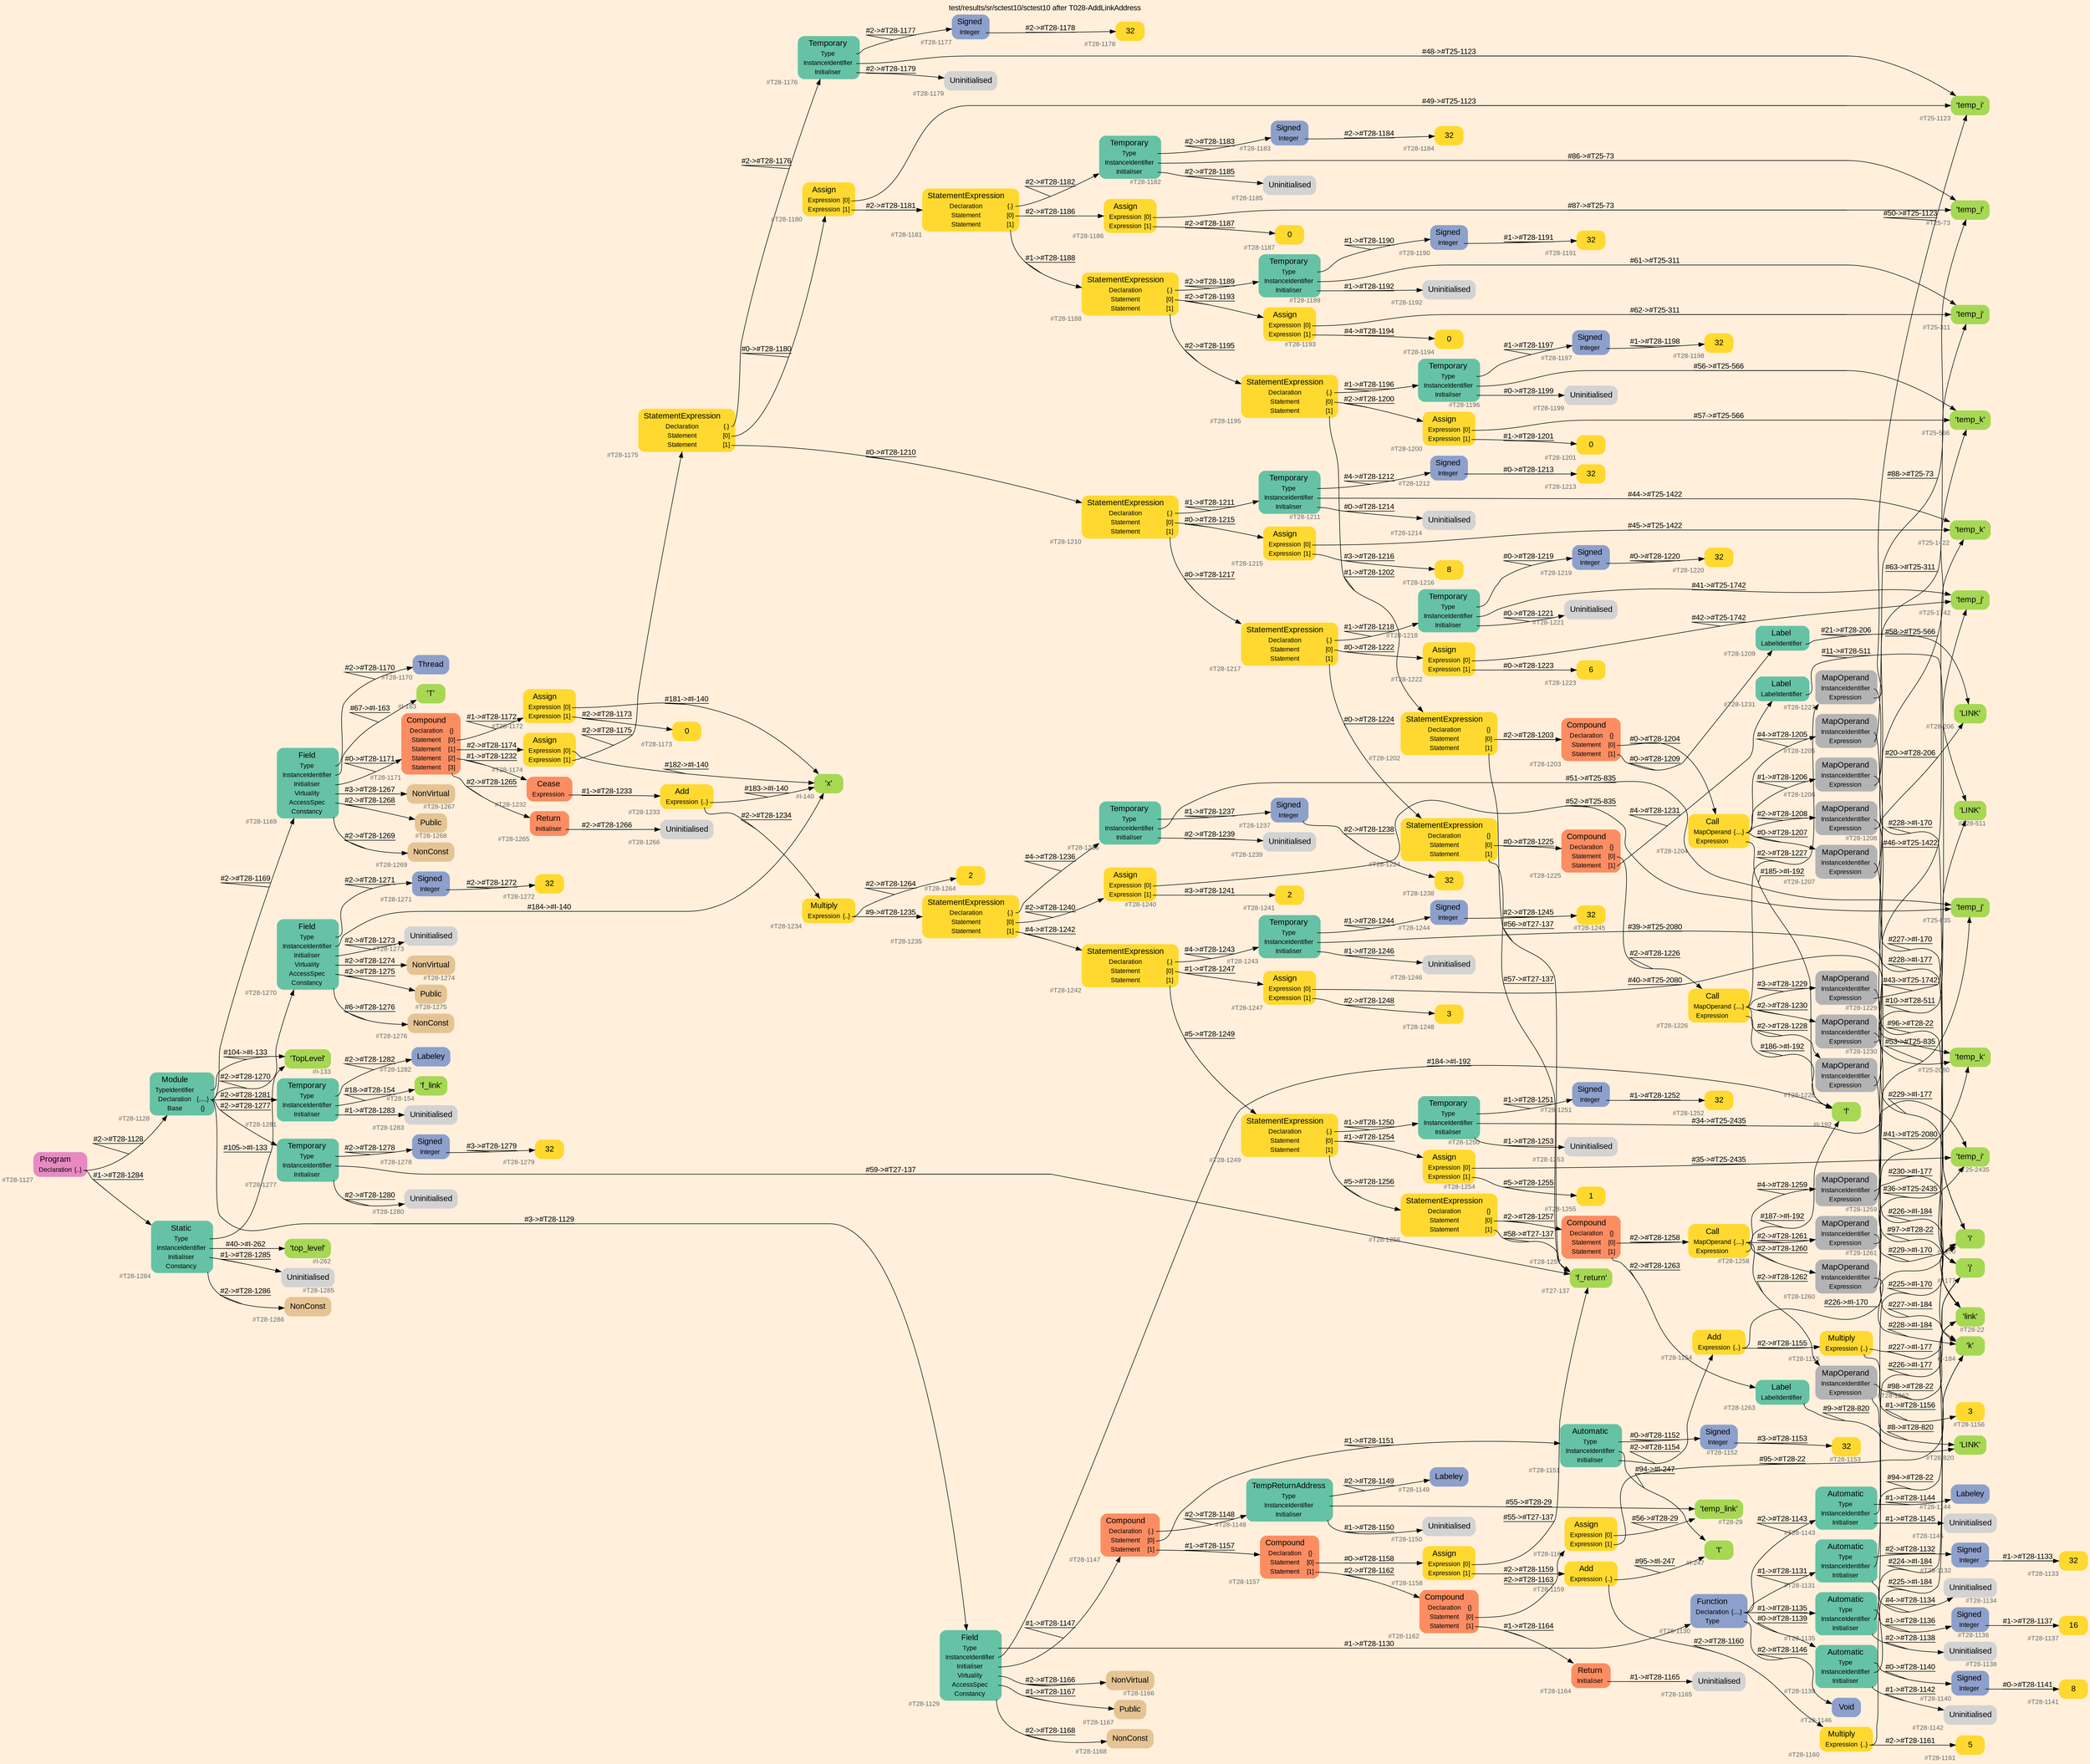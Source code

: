 digraph "test/results/sr/sctest10/sctest10 after T028-AddLinkAddress" {
label = "test/results/sr/sctest10/sctest10 after T028-AddLinkAddress"
labelloc = t
graph [
    rankdir = "LR"
    ranksep = 0.3
    bgcolor = antiquewhite1
    color = black
    fontcolor = black
    fontname = "Arial"
];
node [
    fontname = "Arial"
];
edge [
    fontname = "Arial"
];

// -------------------- node figure --------------------
// -------- block #T28-1127 ----------
"#T28-1127" [
    fillcolor = "/set28/4"
    xlabel = "#T28-1127"
    fontsize = "12"
    fontcolor = grey40
    shape = "plaintext"
    label = <<TABLE BORDER="0" CELLBORDER="0" CELLSPACING="0">
     <TR><TD><FONT COLOR="black" POINT-SIZE="15">Program</FONT></TD></TR>
     <TR><TD><FONT COLOR="black" POINT-SIZE="12">Declaration</FONT></TD><TD PORT="port0"><FONT COLOR="black" POINT-SIZE="12">{..}</FONT></TD></TR>
    </TABLE>>
    style = "rounded,filled"
];

// -------- block #T28-1128 ----------
"#T28-1128" [
    fillcolor = "/set28/1"
    xlabel = "#T28-1128"
    fontsize = "12"
    fontcolor = grey40
    shape = "plaintext"
    label = <<TABLE BORDER="0" CELLBORDER="0" CELLSPACING="0">
     <TR><TD><FONT COLOR="black" POINT-SIZE="15">Module</FONT></TD></TR>
     <TR><TD><FONT COLOR="black" POINT-SIZE="12">TypeIdentifier</FONT></TD><TD PORT="port0"></TD></TR>
     <TR><TD><FONT COLOR="black" POINT-SIZE="12">Declaration</FONT></TD><TD PORT="port1"><FONT COLOR="black" POINT-SIZE="12">{.....}</FONT></TD></TR>
     <TR><TD><FONT COLOR="black" POINT-SIZE="12">Base</FONT></TD><TD PORT="port2"><FONT COLOR="black" POINT-SIZE="12">{}</FONT></TD></TR>
    </TABLE>>
    style = "rounded,filled"
];

// -------- block #I-133 ----------
"#I-133" [
    fillcolor = "/set28/5"
    xlabel = "#I-133"
    fontsize = "12"
    fontcolor = grey40
    shape = "plaintext"
    label = <<TABLE BORDER="0" CELLBORDER="0" CELLSPACING="0">
     <TR><TD><FONT COLOR="black" POINT-SIZE="15">'TopLevel'</FONT></TD></TR>
    </TABLE>>
    style = "rounded,filled"
];

// -------- block #T28-1129 ----------
"#T28-1129" [
    fillcolor = "/set28/1"
    xlabel = "#T28-1129"
    fontsize = "12"
    fontcolor = grey40
    shape = "plaintext"
    label = <<TABLE BORDER="0" CELLBORDER="0" CELLSPACING="0">
     <TR><TD><FONT COLOR="black" POINT-SIZE="15">Field</FONT></TD></TR>
     <TR><TD><FONT COLOR="black" POINT-SIZE="12">Type</FONT></TD><TD PORT="port0"></TD></TR>
     <TR><TD><FONT COLOR="black" POINT-SIZE="12">InstanceIdentifier</FONT></TD><TD PORT="port1"></TD></TR>
     <TR><TD><FONT COLOR="black" POINT-SIZE="12">Initialiser</FONT></TD><TD PORT="port2"></TD></TR>
     <TR><TD><FONT COLOR="black" POINT-SIZE="12">Virtuality</FONT></TD><TD PORT="port3"></TD></TR>
     <TR><TD><FONT COLOR="black" POINT-SIZE="12">AccessSpec</FONT></TD><TD PORT="port4"></TD></TR>
     <TR><TD><FONT COLOR="black" POINT-SIZE="12">Constancy</FONT></TD><TD PORT="port5"></TD></TR>
    </TABLE>>
    style = "rounded,filled"
];

// -------- block #T28-1130 ----------
"#T28-1130" [
    fillcolor = "/set28/3"
    xlabel = "#T28-1130"
    fontsize = "12"
    fontcolor = grey40
    shape = "plaintext"
    label = <<TABLE BORDER="0" CELLBORDER="0" CELLSPACING="0">
     <TR><TD><FONT COLOR="black" POINT-SIZE="15">Function</FONT></TD></TR>
     <TR><TD><FONT COLOR="black" POINT-SIZE="12">Declaration</FONT></TD><TD PORT="port0"><FONT COLOR="black" POINT-SIZE="12">{....}</FONT></TD></TR>
     <TR><TD><FONT COLOR="black" POINT-SIZE="12">Type</FONT></TD><TD PORT="port1"></TD></TR>
    </TABLE>>
    style = "rounded,filled"
];

// -------- block #T28-1131 ----------
"#T28-1131" [
    fillcolor = "/set28/1"
    xlabel = "#T28-1131"
    fontsize = "12"
    fontcolor = grey40
    shape = "plaintext"
    label = <<TABLE BORDER="0" CELLBORDER="0" CELLSPACING="0">
     <TR><TD><FONT COLOR="black" POINT-SIZE="15">Automatic</FONT></TD></TR>
     <TR><TD><FONT COLOR="black" POINT-SIZE="12">Type</FONT></TD><TD PORT="port0"></TD></TR>
     <TR><TD><FONT COLOR="black" POINT-SIZE="12">InstanceIdentifier</FONT></TD><TD PORT="port1"></TD></TR>
     <TR><TD><FONT COLOR="black" POINT-SIZE="12">Initialiser</FONT></TD><TD PORT="port2"></TD></TR>
    </TABLE>>
    style = "rounded,filled"
];

// -------- block #T28-1132 ----------
"#T28-1132" [
    fillcolor = "/set28/3"
    xlabel = "#T28-1132"
    fontsize = "12"
    fontcolor = grey40
    shape = "plaintext"
    label = <<TABLE BORDER="0" CELLBORDER="0" CELLSPACING="0">
     <TR><TD><FONT COLOR="black" POINT-SIZE="15">Signed</FONT></TD></TR>
     <TR><TD><FONT COLOR="black" POINT-SIZE="12">Integer</FONT></TD><TD PORT="port0"></TD></TR>
    </TABLE>>
    style = "rounded,filled"
];

// -------- block #T28-1133 ----------
"#T28-1133" [
    fillcolor = "/set28/6"
    xlabel = "#T28-1133"
    fontsize = "12"
    fontcolor = grey40
    shape = "plaintext"
    label = <<TABLE BORDER="0" CELLBORDER="0" CELLSPACING="0">
     <TR><TD><FONT COLOR="black" POINT-SIZE="15">32</FONT></TD></TR>
    </TABLE>>
    style = "rounded,filled"
];

// -------- block #I-170 ----------
"#I-170" [
    fillcolor = "/set28/5"
    xlabel = "#I-170"
    fontsize = "12"
    fontcolor = grey40
    shape = "plaintext"
    label = <<TABLE BORDER="0" CELLBORDER="0" CELLSPACING="0">
     <TR><TD><FONT COLOR="black" POINT-SIZE="15">'i'</FONT></TD></TR>
    </TABLE>>
    style = "rounded,filled"
];

// -------- block #T28-1134 ----------
"#T28-1134" [
    xlabel = "#T28-1134"
    fontsize = "12"
    fontcolor = grey40
    shape = "plaintext"
    label = <<TABLE BORDER="0" CELLBORDER="0" CELLSPACING="0">
     <TR><TD><FONT COLOR="black" POINT-SIZE="15">Uninitialised</FONT></TD></TR>
    </TABLE>>
    style = "rounded,filled"
];

// -------- block #T28-1135 ----------
"#T28-1135" [
    fillcolor = "/set28/1"
    xlabel = "#T28-1135"
    fontsize = "12"
    fontcolor = grey40
    shape = "plaintext"
    label = <<TABLE BORDER="0" CELLBORDER="0" CELLSPACING="0">
     <TR><TD><FONT COLOR="black" POINT-SIZE="15">Automatic</FONT></TD></TR>
     <TR><TD><FONT COLOR="black" POINT-SIZE="12">Type</FONT></TD><TD PORT="port0"></TD></TR>
     <TR><TD><FONT COLOR="black" POINT-SIZE="12">InstanceIdentifier</FONT></TD><TD PORT="port1"></TD></TR>
     <TR><TD><FONT COLOR="black" POINT-SIZE="12">Initialiser</FONT></TD><TD PORT="port2"></TD></TR>
    </TABLE>>
    style = "rounded,filled"
];

// -------- block #T28-1136 ----------
"#T28-1136" [
    fillcolor = "/set28/3"
    xlabel = "#T28-1136"
    fontsize = "12"
    fontcolor = grey40
    shape = "plaintext"
    label = <<TABLE BORDER="0" CELLBORDER="0" CELLSPACING="0">
     <TR><TD><FONT COLOR="black" POINT-SIZE="15">Signed</FONT></TD></TR>
     <TR><TD><FONT COLOR="black" POINT-SIZE="12">Integer</FONT></TD><TD PORT="port0"></TD></TR>
    </TABLE>>
    style = "rounded,filled"
];

// -------- block #T28-1137 ----------
"#T28-1137" [
    fillcolor = "/set28/6"
    xlabel = "#T28-1137"
    fontsize = "12"
    fontcolor = grey40
    shape = "plaintext"
    label = <<TABLE BORDER="0" CELLBORDER="0" CELLSPACING="0">
     <TR><TD><FONT COLOR="black" POINT-SIZE="15">16</FONT></TD></TR>
    </TABLE>>
    style = "rounded,filled"
];

// -------- block #I-177 ----------
"#I-177" [
    fillcolor = "/set28/5"
    xlabel = "#I-177"
    fontsize = "12"
    fontcolor = grey40
    shape = "plaintext"
    label = <<TABLE BORDER="0" CELLBORDER="0" CELLSPACING="0">
     <TR><TD><FONT COLOR="black" POINT-SIZE="15">'j'</FONT></TD></TR>
    </TABLE>>
    style = "rounded,filled"
];

// -------- block #T28-1138 ----------
"#T28-1138" [
    xlabel = "#T28-1138"
    fontsize = "12"
    fontcolor = grey40
    shape = "plaintext"
    label = <<TABLE BORDER="0" CELLBORDER="0" CELLSPACING="0">
     <TR><TD><FONT COLOR="black" POINT-SIZE="15">Uninitialised</FONT></TD></TR>
    </TABLE>>
    style = "rounded,filled"
];

// -------- block #T28-1139 ----------
"#T28-1139" [
    fillcolor = "/set28/1"
    xlabel = "#T28-1139"
    fontsize = "12"
    fontcolor = grey40
    shape = "plaintext"
    label = <<TABLE BORDER="0" CELLBORDER="0" CELLSPACING="0">
     <TR><TD><FONT COLOR="black" POINT-SIZE="15">Automatic</FONT></TD></TR>
     <TR><TD><FONT COLOR="black" POINT-SIZE="12">Type</FONT></TD><TD PORT="port0"></TD></TR>
     <TR><TD><FONT COLOR="black" POINT-SIZE="12">InstanceIdentifier</FONT></TD><TD PORT="port1"></TD></TR>
     <TR><TD><FONT COLOR="black" POINT-SIZE="12">Initialiser</FONT></TD><TD PORT="port2"></TD></TR>
    </TABLE>>
    style = "rounded,filled"
];

// -------- block #T28-1140 ----------
"#T28-1140" [
    fillcolor = "/set28/3"
    xlabel = "#T28-1140"
    fontsize = "12"
    fontcolor = grey40
    shape = "plaintext"
    label = <<TABLE BORDER="0" CELLBORDER="0" CELLSPACING="0">
     <TR><TD><FONT COLOR="black" POINT-SIZE="15">Signed</FONT></TD></TR>
     <TR><TD><FONT COLOR="black" POINT-SIZE="12">Integer</FONT></TD><TD PORT="port0"></TD></TR>
    </TABLE>>
    style = "rounded,filled"
];

// -------- block #T28-1141 ----------
"#T28-1141" [
    fillcolor = "/set28/6"
    xlabel = "#T28-1141"
    fontsize = "12"
    fontcolor = grey40
    shape = "plaintext"
    label = <<TABLE BORDER="0" CELLBORDER="0" CELLSPACING="0">
     <TR><TD><FONT COLOR="black" POINT-SIZE="15">8</FONT></TD></TR>
    </TABLE>>
    style = "rounded,filled"
];

// -------- block #I-184 ----------
"#I-184" [
    fillcolor = "/set28/5"
    xlabel = "#I-184"
    fontsize = "12"
    fontcolor = grey40
    shape = "plaintext"
    label = <<TABLE BORDER="0" CELLBORDER="0" CELLSPACING="0">
     <TR><TD><FONT COLOR="black" POINT-SIZE="15">'k'</FONT></TD></TR>
    </TABLE>>
    style = "rounded,filled"
];

// -------- block #T28-1142 ----------
"#T28-1142" [
    xlabel = "#T28-1142"
    fontsize = "12"
    fontcolor = grey40
    shape = "plaintext"
    label = <<TABLE BORDER="0" CELLBORDER="0" CELLSPACING="0">
     <TR><TD><FONT COLOR="black" POINT-SIZE="15">Uninitialised</FONT></TD></TR>
    </TABLE>>
    style = "rounded,filled"
];

// -------- block #T28-1143 ----------
"#T28-1143" [
    fillcolor = "/set28/1"
    xlabel = "#T28-1143"
    fontsize = "12"
    fontcolor = grey40
    shape = "plaintext"
    label = <<TABLE BORDER="0" CELLBORDER="0" CELLSPACING="0">
     <TR><TD><FONT COLOR="black" POINT-SIZE="15">Automatic</FONT></TD></TR>
     <TR><TD><FONT COLOR="black" POINT-SIZE="12">Type</FONT></TD><TD PORT="port0"></TD></TR>
     <TR><TD><FONT COLOR="black" POINT-SIZE="12">InstanceIdentifier</FONT></TD><TD PORT="port1"></TD></TR>
     <TR><TD><FONT COLOR="black" POINT-SIZE="12">Initialiser</FONT></TD><TD PORT="port2"></TD></TR>
    </TABLE>>
    style = "rounded,filled"
];

// -------- block #T28-1144 ----------
"#T28-1144" [
    fillcolor = "/set28/3"
    xlabel = "#T28-1144"
    fontsize = "12"
    fontcolor = grey40
    shape = "plaintext"
    label = <<TABLE BORDER="0" CELLBORDER="0" CELLSPACING="0">
     <TR><TD><FONT COLOR="black" POINT-SIZE="15">Labeley</FONT></TD></TR>
    </TABLE>>
    style = "rounded,filled"
];

// -------- block #T28-22 ----------
"#T28-22" [
    fillcolor = "/set28/5"
    xlabel = "#T28-22"
    fontsize = "12"
    fontcolor = grey40
    shape = "plaintext"
    label = <<TABLE BORDER="0" CELLBORDER="0" CELLSPACING="0">
     <TR><TD><FONT COLOR="black" POINT-SIZE="15">'link'</FONT></TD></TR>
    </TABLE>>
    style = "rounded,filled"
];

// -------- block #T28-1145 ----------
"#T28-1145" [
    xlabel = "#T28-1145"
    fontsize = "12"
    fontcolor = grey40
    shape = "plaintext"
    label = <<TABLE BORDER="0" CELLBORDER="0" CELLSPACING="0">
     <TR><TD><FONT COLOR="black" POINT-SIZE="15">Uninitialised</FONT></TD></TR>
    </TABLE>>
    style = "rounded,filled"
];

// -------- block #T28-1146 ----------
"#T28-1146" [
    fillcolor = "/set28/3"
    xlabel = "#T28-1146"
    fontsize = "12"
    fontcolor = grey40
    shape = "plaintext"
    label = <<TABLE BORDER="0" CELLBORDER="0" CELLSPACING="0">
     <TR><TD><FONT COLOR="black" POINT-SIZE="15">Void</FONT></TD></TR>
    </TABLE>>
    style = "rounded,filled"
];

// -------- block #I-192 ----------
"#I-192" [
    fillcolor = "/set28/5"
    xlabel = "#I-192"
    fontsize = "12"
    fontcolor = grey40
    shape = "plaintext"
    label = <<TABLE BORDER="0" CELLBORDER="0" CELLSPACING="0">
     <TR><TD><FONT COLOR="black" POINT-SIZE="15">'f'</FONT></TD></TR>
    </TABLE>>
    style = "rounded,filled"
];

// -------- block #T28-1147 ----------
"#T28-1147" [
    fillcolor = "/set28/2"
    xlabel = "#T28-1147"
    fontsize = "12"
    fontcolor = grey40
    shape = "plaintext"
    label = <<TABLE BORDER="0" CELLBORDER="0" CELLSPACING="0">
     <TR><TD><FONT COLOR="black" POINT-SIZE="15">Compound</FONT></TD></TR>
     <TR><TD><FONT COLOR="black" POINT-SIZE="12">Declaration</FONT></TD><TD PORT="port0"><FONT COLOR="black" POINT-SIZE="12">{.}</FONT></TD></TR>
     <TR><TD><FONT COLOR="black" POINT-SIZE="12">Statement</FONT></TD><TD PORT="port1"><FONT COLOR="black" POINT-SIZE="12">[0]</FONT></TD></TR>
     <TR><TD><FONT COLOR="black" POINT-SIZE="12">Statement</FONT></TD><TD PORT="port2"><FONT COLOR="black" POINT-SIZE="12">[1]</FONT></TD></TR>
    </TABLE>>
    style = "rounded,filled"
];

// -------- block #T28-1148 ----------
"#T28-1148" [
    fillcolor = "/set28/1"
    xlabel = "#T28-1148"
    fontsize = "12"
    fontcolor = grey40
    shape = "plaintext"
    label = <<TABLE BORDER="0" CELLBORDER="0" CELLSPACING="0">
     <TR><TD><FONT COLOR="black" POINT-SIZE="15">TempReturnAddress</FONT></TD></TR>
     <TR><TD><FONT COLOR="black" POINT-SIZE="12">Type</FONT></TD><TD PORT="port0"></TD></TR>
     <TR><TD><FONT COLOR="black" POINT-SIZE="12">InstanceIdentifier</FONT></TD><TD PORT="port1"></TD></TR>
     <TR><TD><FONT COLOR="black" POINT-SIZE="12">Initialiser</FONT></TD><TD PORT="port2"></TD></TR>
    </TABLE>>
    style = "rounded,filled"
];

// -------- block #T28-1149 ----------
"#T28-1149" [
    fillcolor = "/set28/3"
    xlabel = "#T28-1149"
    fontsize = "12"
    fontcolor = grey40
    shape = "plaintext"
    label = <<TABLE BORDER="0" CELLBORDER="0" CELLSPACING="0">
     <TR><TD><FONT COLOR="black" POINT-SIZE="15">Labeley</FONT></TD></TR>
    </TABLE>>
    style = "rounded,filled"
];

// -------- block #T28-29 ----------
"#T28-29" [
    fillcolor = "/set28/5"
    xlabel = "#T28-29"
    fontsize = "12"
    fontcolor = grey40
    shape = "plaintext"
    label = <<TABLE BORDER="0" CELLBORDER="0" CELLSPACING="0">
     <TR><TD><FONT COLOR="black" POINT-SIZE="15">'temp_link'</FONT></TD></TR>
    </TABLE>>
    style = "rounded,filled"
];

// -------- block #T28-1150 ----------
"#T28-1150" [
    xlabel = "#T28-1150"
    fontsize = "12"
    fontcolor = grey40
    shape = "plaintext"
    label = <<TABLE BORDER="0" CELLBORDER="0" CELLSPACING="0">
     <TR><TD><FONT COLOR="black" POINT-SIZE="15">Uninitialised</FONT></TD></TR>
    </TABLE>>
    style = "rounded,filled"
];

// -------- block #T28-1151 ----------
"#T28-1151" [
    fillcolor = "/set28/1"
    xlabel = "#T28-1151"
    fontsize = "12"
    fontcolor = grey40
    shape = "plaintext"
    label = <<TABLE BORDER="0" CELLBORDER="0" CELLSPACING="0">
     <TR><TD><FONT COLOR="black" POINT-SIZE="15">Automatic</FONT></TD></TR>
     <TR><TD><FONT COLOR="black" POINT-SIZE="12">Type</FONT></TD><TD PORT="port0"></TD></TR>
     <TR><TD><FONT COLOR="black" POINT-SIZE="12">InstanceIdentifier</FONT></TD><TD PORT="port1"></TD></TR>
     <TR><TD><FONT COLOR="black" POINT-SIZE="12">Initialiser</FONT></TD><TD PORT="port2"></TD></TR>
    </TABLE>>
    style = "rounded,filled"
];

// -------- block #T28-1152 ----------
"#T28-1152" [
    fillcolor = "/set28/3"
    xlabel = "#T28-1152"
    fontsize = "12"
    fontcolor = grey40
    shape = "plaintext"
    label = <<TABLE BORDER="0" CELLBORDER="0" CELLSPACING="0">
     <TR><TD><FONT COLOR="black" POINT-SIZE="15">Signed</FONT></TD></TR>
     <TR><TD><FONT COLOR="black" POINT-SIZE="12">Integer</FONT></TD><TD PORT="port0"></TD></TR>
    </TABLE>>
    style = "rounded,filled"
];

// -------- block #T28-1153 ----------
"#T28-1153" [
    fillcolor = "/set28/6"
    xlabel = "#T28-1153"
    fontsize = "12"
    fontcolor = grey40
    shape = "plaintext"
    label = <<TABLE BORDER="0" CELLBORDER="0" CELLSPACING="0">
     <TR><TD><FONT COLOR="black" POINT-SIZE="15">32</FONT></TD></TR>
    </TABLE>>
    style = "rounded,filled"
];

// -------- block #I-247 ----------
"#I-247" [
    fillcolor = "/set28/5"
    xlabel = "#I-247"
    fontsize = "12"
    fontcolor = grey40
    shape = "plaintext"
    label = <<TABLE BORDER="0" CELLBORDER="0" CELLSPACING="0">
     <TR><TD><FONT COLOR="black" POINT-SIZE="15">'t'</FONT></TD></TR>
    </TABLE>>
    style = "rounded,filled"
];

// -------- block #T28-1154 ----------
"#T28-1154" [
    fillcolor = "/set28/6"
    xlabel = "#T28-1154"
    fontsize = "12"
    fontcolor = grey40
    shape = "plaintext"
    label = <<TABLE BORDER="0" CELLBORDER="0" CELLSPACING="0">
     <TR><TD><FONT COLOR="black" POINT-SIZE="15">Add</FONT></TD></TR>
     <TR><TD><FONT COLOR="black" POINT-SIZE="12">Expression</FONT></TD><TD PORT="port0"><FONT COLOR="black" POINT-SIZE="12">{..}</FONT></TD></TR>
    </TABLE>>
    style = "rounded,filled"
];

// -------- block #T28-1155 ----------
"#T28-1155" [
    fillcolor = "/set28/6"
    xlabel = "#T28-1155"
    fontsize = "12"
    fontcolor = grey40
    shape = "plaintext"
    label = <<TABLE BORDER="0" CELLBORDER="0" CELLSPACING="0">
     <TR><TD><FONT COLOR="black" POINT-SIZE="15">Multiply</FONT></TD></TR>
     <TR><TD><FONT COLOR="black" POINT-SIZE="12">Expression</FONT></TD><TD PORT="port0"><FONT COLOR="black" POINT-SIZE="12">{..}</FONT></TD></TR>
    </TABLE>>
    style = "rounded,filled"
];

// -------- block #T28-1156 ----------
"#T28-1156" [
    fillcolor = "/set28/6"
    xlabel = "#T28-1156"
    fontsize = "12"
    fontcolor = grey40
    shape = "plaintext"
    label = <<TABLE BORDER="0" CELLBORDER="0" CELLSPACING="0">
     <TR><TD><FONT COLOR="black" POINT-SIZE="15">3</FONT></TD></TR>
    </TABLE>>
    style = "rounded,filled"
];

// -------- block #T28-1157 ----------
"#T28-1157" [
    fillcolor = "/set28/2"
    xlabel = "#T28-1157"
    fontsize = "12"
    fontcolor = grey40
    shape = "plaintext"
    label = <<TABLE BORDER="0" CELLBORDER="0" CELLSPACING="0">
     <TR><TD><FONT COLOR="black" POINT-SIZE="15">Compound</FONT></TD></TR>
     <TR><TD><FONT COLOR="black" POINT-SIZE="12">Declaration</FONT></TD><TD PORT="port0"><FONT COLOR="black" POINT-SIZE="12">{}</FONT></TD></TR>
     <TR><TD><FONT COLOR="black" POINT-SIZE="12">Statement</FONT></TD><TD PORT="port1"><FONT COLOR="black" POINT-SIZE="12">[0]</FONT></TD></TR>
     <TR><TD><FONT COLOR="black" POINT-SIZE="12">Statement</FONT></TD><TD PORT="port2"><FONT COLOR="black" POINT-SIZE="12">[1]</FONT></TD></TR>
    </TABLE>>
    style = "rounded,filled"
];

// -------- block #T28-1158 ----------
"#T28-1158" [
    fillcolor = "/set28/6"
    xlabel = "#T28-1158"
    fontsize = "12"
    fontcolor = grey40
    shape = "plaintext"
    label = <<TABLE BORDER="0" CELLBORDER="0" CELLSPACING="0">
     <TR><TD><FONT COLOR="black" POINT-SIZE="15">Assign</FONT></TD></TR>
     <TR><TD><FONT COLOR="black" POINT-SIZE="12">Expression</FONT></TD><TD PORT="port0"><FONT COLOR="black" POINT-SIZE="12">[0]</FONT></TD></TR>
     <TR><TD><FONT COLOR="black" POINT-SIZE="12">Expression</FONT></TD><TD PORT="port1"><FONT COLOR="black" POINT-SIZE="12">[1]</FONT></TD></TR>
    </TABLE>>
    style = "rounded,filled"
];

// -------- block #T27-137 ----------
"#T27-137" [
    fillcolor = "/set28/5"
    xlabel = "#T27-137"
    fontsize = "12"
    fontcolor = grey40
    shape = "plaintext"
    label = <<TABLE BORDER="0" CELLBORDER="0" CELLSPACING="0">
     <TR><TD><FONT COLOR="black" POINT-SIZE="15">'f_return'</FONT></TD></TR>
    </TABLE>>
    style = "rounded,filled"
];

// -------- block #T28-1159 ----------
"#T28-1159" [
    fillcolor = "/set28/6"
    xlabel = "#T28-1159"
    fontsize = "12"
    fontcolor = grey40
    shape = "plaintext"
    label = <<TABLE BORDER="0" CELLBORDER="0" CELLSPACING="0">
     <TR><TD><FONT COLOR="black" POINT-SIZE="15">Add</FONT></TD></TR>
     <TR><TD><FONT COLOR="black" POINT-SIZE="12">Expression</FONT></TD><TD PORT="port0"><FONT COLOR="black" POINT-SIZE="12">{..}</FONT></TD></TR>
    </TABLE>>
    style = "rounded,filled"
];

// -------- block #T28-1160 ----------
"#T28-1160" [
    fillcolor = "/set28/6"
    xlabel = "#T28-1160"
    fontsize = "12"
    fontcolor = grey40
    shape = "plaintext"
    label = <<TABLE BORDER="0" CELLBORDER="0" CELLSPACING="0">
     <TR><TD><FONT COLOR="black" POINT-SIZE="15">Multiply</FONT></TD></TR>
     <TR><TD><FONT COLOR="black" POINT-SIZE="12">Expression</FONT></TD><TD PORT="port0"><FONT COLOR="black" POINT-SIZE="12">{..}</FONT></TD></TR>
    </TABLE>>
    style = "rounded,filled"
];

// -------- block #T28-1161 ----------
"#T28-1161" [
    fillcolor = "/set28/6"
    xlabel = "#T28-1161"
    fontsize = "12"
    fontcolor = grey40
    shape = "plaintext"
    label = <<TABLE BORDER="0" CELLBORDER="0" CELLSPACING="0">
     <TR><TD><FONT COLOR="black" POINT-SIZE="15">5</FONT></TD></TR>
    </TABLE>>
    style = "rounded,filled"
];

// -------- block #T28-1162 ----------
"#T28-1162" [
    fillcolor = "/set28/2"
    xlabel = "#T28-1162"
    fontsize = "12"
    fontcolor = grey40
    shape = "plaintext"
    label = <<TABLE BORDER="0" CELLBORDER="0" CELLSPACING="0">
     <TR><TD><FONT COLOR="black" POINT-SIZE="15">Compound</FONT></TD></TR>
     <TR><TD><FONT COLOR="black" POINT-SIZE="12">Declaration</FONT></TD><TD PORT="port0"><FONT COLOR="black" POINT-SIZE="12">{}</FONT></TD></TR>
     <TR><TD><FONT COLOR="black" POINT-SIZE="12">Statement</FONT></TD><TD PORT="port1"><FONT COLOR="black" POINT-SIZE="12">[0]</FONT></TD></TR>
     <TR><TD><FONT COLOR="black" POINT-SIZE="12">Statement</FONT></TD><TD PORT="port2"><FONT COLOR="black" POINT-SIZE="12">[1]</FONT></TD></TR>
    </TABLE>>
    style = "rounded,filled"
];

// -------- block #T28-1163 ----------
"#T28-1163" [
    fillcolor = "/set28/6"
    xlabel = "#T28-1163"
    fontsize = "12"
    fontcolor = grey40
    shape = "plaintext"
    label = <<TABLE BORDER="0" CELLBORDER="0" CELLSPACING="0">
     <TR><TD><FONT COLOR="black" POINT-SIZE="15">Assign</FONT></TD></TR>
     <TR><TD><FONT COLOR="black" POINT-SIZE="12">Expression</FONT></TD><TD PORT="port0"><FONT COLOR="black" POINT-SIZE="12">[0]</FONT></TD></TR>
     <TR><TD><FONT COLOR="black" POINT-SIZE="12">Expression</FONT></TD><TD PORT="port1"><FONT COLOR="black" POINT-SIZE="12">[1]</FONT></TD></TR>
    </TABLE>>
    style = "rounded,filled"
];

// -------- block #T28-1164 ----------
"#T28-1164" [
    fillcolor = "/set28/2"
    xlabel = "#T28-1164"
    fontsize = "12"
    fontcolor = grey40
    shape = "plaintext"
    label = <<TABLE BORDER="0" CELLBORDER="0" CELLSPACING="0">
     <TR><TD><FONT COLOR="black" POINT-SIZE="15">Return</FONT></TD></TR>
     <TR><TD><FONT COLOR="black" POINT-SIZE="12">Initialiser</FONT></TD><TD PORT="port0"></TD></TR>
    </TABLE>>
    style = "rounded,filled"
];

// -------- block #T28-1165 ----------
"#T28-1165" [
    xlabel = "#T28-1165"
    fontsize = "12"
    fontcolor = grey40
    shape = "plaintext"
    label = <<TABLE BORDER="0" CELLBORDER="0" CELLSPACING="0">
     <TR><TD><FONT COLOR="black" POINT-SIZE="15">Uninitialised</FONT></TD></TR>
    </TABLE>>
    style = "rounded,filled"
];

// -------- block #T28-1166 ----------
"#T28-1166" [
    fillcolor = "/set28/7"
    xlabel = "#T28-1166"
    fontsize = "12"
    fontcolor = grey40
    shape = "plaintext"
    label = <<TABLE BORDER="0" CELLBORDER="0" CELLSPACING="0">
     <TR><TD><FONT COLOR="black" POINT-SIZE="15">NonVirtual</FONT></TD></TR>
    </TABLE>>
    style = "rounded,filled"
];

// -------- block #T28-1167 ----------
"#T28-1167" [
    fillcolor = "/set28/7"
    xlabel = "#T28-1167"
    fontsize = "12"
    fontcolor = grey40
    shape = "plaintext"
    label = <<TABLE BORDER="0" CELLBORDER="0" CELLSPACING="0">
     <TR><TD><FONT COLOR="black" POINT-SIZE="15">Public</FONT></TD></TR>
    </TABLE>>
    style = "rounded,filled"
];

// -------- block #T28-1168 ----------
"#T28-1168" [
    fillcolor = "/set28/7"
    xlabel = "#T28-1168"
    fontsize = "12"
    fontcolor = grey40
    shape = "plaintext"
    label = <<TABLE BORDER="0" CELLBORDER="0" CELLSPACING="0">
     <TR><TD><FONT COLOR="black" POINT-SIZE="15">NonConst</FONT></TD></TR>
    </TABLE>>
    style = "rounded,filled"
];

// -------- block #T28-1169 ----------
"#T28-1169" [
    fillcolor = "/set28/1"
    xlabel = "#T28-1169"
    fontsize = "12"
    fontcolor = grey40
    shape = "plaintext"
    label = <<TABLE BORDER="0" CELLBORDER="0" CELLSPACING="0">
     <TR><TD><FONT COLOR="black" POINT-SIZE="15">Field</FONT></TD></TR>
     <TR><TD><FONT COLOR="black" POINT-SIZE="12">Type</FONT></TD><TD PORT="port0"></TD></TR>
     <TR><TD><FONT COLOR="black" POINT-SIZE="12">InstanceIdentifier</FONT></TD><TD PORT="port1"></TD></TR>
     <TR><TD><FONT COLOR="black" POINT-SIZE="12">Initialiser</FONT></TD><TD PORT="port2"></TD></TR>
     <TR><TD><FONT COLOR="black" POINT-SIZE="12">Virtuality</FONT></TD><TD PORT="port3"></TD></TR>
     <TR><TD><FONT COLOR="black" POINT-SIZE="12">AccessSpec</FONT></TD><TD PORT="port4"></TD></TR>
     <TR><TD><FONT COLOR="black" POINT-SIZE="12">Constancy</FONT></TD><TD PORT="port5"></TD></TR>
    </TABLE>>
    style = "rounded,filled"
];

// -------- block #T28-1170 ----------
"#T28-1170" [
    fillcolor = "/set28/3"
    xlabel = "#T28-1170"
    fontsize = "12"
    fontcolor = grey40
    shape = "plaintext"
    label = <<TABLE BORDER="0" CELLBORDER="0" CELLSPACING="0">
     <TR><TD><FONT COLOR="black" POINT-SIZE="15">Thread</FONT></TD></TR>
    </TABLE>>
    style = "rounded,filled"
];

// -------- block #I-163 ----------
"#I-163" [
    fillcolor = "/set28/5"
    xlabel = "#I-163"
    fontsize = "12"
    fontcolor = grey40
    shape = "plaintext"
    label = <<TABLE BORDER="0" CELLBORDER="0" CELLSPACING="0">
     <TR><TD><FONT COLOR="black" POINT-SIZE="15">'T'</FONT></TD></TR>
    </TABLE>>
    style = "rounded,filled"
];

// -------- block #T28-1171 ----------
"#T28-1171" [
    fillcolor = "/set28/2"
    xlabel = "#T28-1171"
    fontsize = "12"
    fontcolor = grey40
    shape = "plaintext"
    label = <<TABLE BORDER="0" CELLBORDER="0" CELLSPACING="0">
     <TR><TD><FONT COLOR="black" POINT-SIZE="15">Compound</FONT></TD></TR>
     <TR><TD><FONT COLOR="black" POINT-SIZE="12">Declaration</FONT></TD><TD PORT="port0"><FONT COLOR="black" POINT-SIZE="12">{}</FONT></TD></TR>
     <TR><TD><FONT COLOR="black" POINT-SIZE="12">Statement</FONT></TD><TD PORT="port1"><FONT COLOR="black" POINT-SIZE="12">[0]</FONT></TD></TR>
     <TR><TD><FONT COLOR="black" POINT-SIZE="12">Statement</FONT></TD><TD PORT="port2"><FONT COLOR="black" POINT-SIZE="12">[1]</FONT></TD></TR>
     <TR><TD><FONT COLOR="black" POINT-SIZE="12">Statement</FONT></TD><TD PORT="port3"><FONT COLOR="black" POINT-SIZE="12">[2]</FONT></TD></TR>
     <TR><TD><FONT COLOR="black" POINT-SIZE="12">Statement</FONT></TD><TD PORT="port4"><FONT COLOR="black" POINT-SIZE="12">[3]</FONT></TD></TR>
    </TABLE>>
    style = "rounded,filled"
];

// -------- block #T28-1172 ----------
"#T28-1172" [
    fillcolor = "/set28/6"
    xlabel = "#T28-1172"
    fontsize = "12"
    fontcolor = grey40
    shape = "plaintext"
    label = <<TABLE BORDER="0" CELLBORDER="0" CELLSPACING="0">
     <TR><TD><FONT COLOR="black" POINT-SIZE="15">Assign</FONT></TD></TR>
     <TR><TD><FONT COLOR="black" POINT-SIZE="12">Expression</FONT></TD><TD PORT="port0"><FONT COLOR="black" POINT-SIZE="12">[0]</FONT></TD></TR>
     <TR><TD><FONT COLOR="black" POINT-SIZE="12">Expression</FONT></TD><TD PORT="port1"><FONT COLOR="black" POINT-SIZE="12">[1]</FONT></TD></TR>
    </TABLE>>
    style = "rounded,filled"
];

// -------- block #I-140 ----------
"#I-140" [
    fillcolor = "/set28/5"
    xlabel = "#I-140"
    fontsize = "12"
    fontcolor = grey40
    shape = "plaintext"
    label = <<TABLE BORDER="0" CELLBORDER="0" CELLSPACING="0">
     <TR><TD><FONT COLOR="black" POINT-SIZE="15">'x'</FONT></TD></TR>
    </TABLE>>
    style = "rounded,filled"
];

// -------- block #T28-1173 ----------
"#T28-1173" [
    fillcolor = "/set28/6"
    xlabel = "#T28-1173"
    fontsize = "12"
    fontcolor = grey40
    shape = "plaintext"
    label = <<TABLE BORDER="0" CELLBORDER="0" CELLSPACING="0">
     <TR><TD><FONT COLOR="black" POINT-SIZE="15">0</FONT></TD></TR>
    </TABLE>>
    style = "rounded,filled"
];

// -------- block #T28-1174 ----------
"#T28-1174" [
    fillcolor = "/set28/6"
    xlabel = "#T28-1174"
    fontsize = "12"
    fontcolor = grey40
    shape = "plaintext"
    label = <<TABLE BORDER="0" CELLBORDER="0" CELLSPACING="0">
     <TR><TD><FONT COLOR="black" POINT-SIZE="15">Assign</FONT></TD></TR>
     <TR><TD><FONT COLOR="black" POINT-SIZE="12">Expression</FONT></TD><TD PORT="port0"><FONT COLOR="black" POINT-SIZE="12">[0]</FONT></TD></TR>
     <TR><TD><FONT COLOR="black" POINT-SIZE="12">Expression</FONT></TD><TD PORT="port1"><FONT COLOR="black" POINT-SIZE="12">[1]</FONT></TD></TR>
    </TABLE>>
    style = "rounded,filled"
];

// -------- block #T28-1175 ----------
"#T28-1175" [
    fillcolor = "/set28/6"
    xlabel = "#T28-1175"
    fontsize = "12"
    fontcolor = grey40
    shape = "plaintext"
    label = <<TABLE BORDER="0" CELLBORDER="0" CELLSPACING="0">
     <TR><TD><FONT COLOR="black" POINT-SIZE="15">StatementExpression</FONT></TD></TR>
     <TR><TD><FONT COLOR="black" POINT-SIZE="12">Declaration</FONT></TD><TD PORT="port0"><FONT COLOR="black" POINT-SIZE="12">{.}</FONT></TD></TR>
     <TR><TD><FONT COLOR="black" POINT-SIZE="12">Statement</FONT></TD><TD PORT="port1"><FONT COLOR="black" POINT-SIZE="12">[0]</FONT></TD></TR>
     <TR><TD><FONT COLOR="black" POINT-SIZE="12">Statement</FONT></TD><TD PORT="port2"><FONT COLOR="black" POINT-SIZE="12">[1]</FONT></TD></TR>
    </TABLE>>
    style = "rounded,filled"
];

// -------- block #T28-1176 ----------
"#T28-1176" [
    fillcolor = "/set28/1"
    xlabel = "#T28-1176"
    fontsize = "12"
    fontcolor = grey40
    shape = "plaintext"
    label = <<TABLE BORDER="0" CELLBORDER="0" CELLSPACING="0">
     <TR><TD><FONT COLOR="black" POINT-SIZE="15">Temporary</FONT></TD></TR>
     <TR><TD><FONT COLOR="black" POINT-SIZE="12">Type</FONT></TD><TD PORT="port0"></TD></TR>
     <TR><TD><FONT COLOR="black" POINT-SIZE="12">InstanceIdentifier</FONT></TD><TD PORT="port1"></TD></TR>
     <TR><TD><FONT COLOR="black" POINT-SIZE="12">Initialiser</FONT></TD><TD PORT="port2"></TD></TR>
    </TABLE>>
    style = "rounded,filled"
];

// -------- block #T28-1177 ----------
"#T28-1177" [
    fillcolor = "/set28/3"
    xlabel = "#T28-1177"
    fontsize = "12"
    fontcolor = grey40
    shape = "plaintext"
    label = <<TABLE BORDER="0" CELLBORDER="0" CELLSPACING="0">
     <TR><TD><FONT COLOR="black" POINT-SIZE="15">Signed</FONT></TD></TR>
     <TR><TD><FONT COLOR="black" POINT-SIZE="12">Integer</FONT></TD><TD PORT="port0"></TD></TR>
    </TABLE>>
    style = "rounded,filled"
];

// -------- block #T28-1178 ----------
"#T28-1178" [
    fillcolor = "/set28/6"
    xlabel = "#T28-1178"
    fontsize = "12"
    fontcolor = grey40
    shape = "plaintext"
    label = <<TABLE BORDER="0" CELLBORDER="0" CELLSPACING="0">
     <TR><TD><FONT COLOR="black" POINT-SIZE="15">32</FONT></TD></TR>
    </TABLE>>
    style = "rounded,filled"
];

// -------- block #T25-1123 ----------
"#T25-1123" [
    fillcolor = "/set28/5"
    xlabel = "#T25-1123"
    fontsize = "12"
    fontcolor = grey40
    shape = "plaintext"
    label = <<TABLE BORDER="0" CELLBORDER="0" CELLSPACING="0">
     <TR><TD><FONT COLOR="black" POINT-SIZE="15">'temp_i'</FONT></TD></TR>
    </TABLE>>
    style = "rounded,filled"
];

// -------- block #T28-1179 ----------
"#T28-1179" [
    xlabel = "#T28-1179"
    fontsize = "12"
    fontcolor = grey40
    shape = "plaintext"
    label = <<TABLE BORDER="0" CELLBORDER="0" CELLSPACING="0">
     <TR><TD><FONT COLOR="black" POINT-SIZE="15">Uninitialised</FONT></TD></TR>
    </TABLE>>
    style = "rounded,filled"
];

// -------- block #T28-1180 ----------
"#T28-1180" [
    fillcolor = "/set28/6"
    xlabel = "#T28-1180"
    fontsize = "12"
    fontcolor = grey40
    shape = "plaintext"
    label = <<TABLE BORDER="0" CELLBORDER="0" CELLSPACING="0">
     <TR><TD><FONT COLOR="black" POINT-SIZE="15">Assign</FONT></TD></TR>
     <TR><TD><FONT COLOR="black" POINT-SIZE="12">Expression</FONT></TD><TD PORT="port0"><FONT COLOR="black" POINT-SIZE="12">[0]</FONT></TD></TR>
     <TR><TD><FONT COLOR="black" POINT-SIZE="12">Expression</FONT></TD><TD PORT="port1"><FONT COLOR="black" POINT-SIZE="12">[1]</FONT></TD></TR>
    </TABLE>>
    style = "rounded,filled"
];

// -------- block #T28-1181 ----------
"#T28-1181" [
    fillcolor = "/set28/6"
    xlabel = "#T28-1181"
    fontsize = "12"
    fontcolor = grey40
    shape = "plaintext"
    label = <<TABLE BORDER="0" CELLBORDER="0" CELLSPACING="0">
     <TR><TD><FONT COLOR="black" POINT-SIZE="15">StatementExpression</FONT></TD></TR>
     <TR><TD><FONT COLOR="black" POINT-SIZE="12">Declaration</FONT></TD><TD PORT="port0"><FONT COLOR="black" POINT-SIZE="12">{.}</FONT></TD></TR>
     <TR><TD><FONT COLOR="black" POINT-SIZE="12">Statement</FONT></TD><TD PORT="port1"><FONT COLOR="black" POINT-SIZE="12">[0]</FONT></TD></TR>
     <TR><TD><FONT COLOR="black" POINT-SIZE="12">Statement</FONT></TD><TD PORT="port2"><FONT COLOR="black" POINT-SIZE="12">[1]</FONT></TD></TR>
    </TABLE>>
    style = "rounded,filled"
];

// -------- block #T28-1182 ----------
"#T28-1182" [
    fillcolor = "/set28/1"
    xlabel = "#T28-1182"
    fontsize = "12"
    fontcolor = grey40
    shape = "plaintext"
    label = <<TABLE BORDER="0" CELLBORDER="0" CELLSPACING="0">
     <TR><TD><FONT COLOR="black" POINT-SIZE="15">Temporary</FONT></TD></TR>
     <TR><TD><FONT COLOR="black" POINT-SIZE="12">Type</FONT></TD><TD PORT="port0"></TD></TR>
     <TR><TD><FONT COLOR="black" POINT-SIZE="12">InstanceIdentifier</FONT></TD><TD PORT="port1"></TD></TR>
     <TR><TD><FONT COLOR="black" POINT-SIZE="12">Initialiser</FONT></TD><TD PORT="port2"></TD></TR>
    </TABLE>>
    style = "rounded,filled"
];

// -------- block #T28-1183 ----------
"#T28-1183" [
    fillcolor = "/set28/3"
    xlabel = "#T28-1183"
    fontsize = "12"
    fontcolor = grey40
    shape = "plaintext"
    label = <<TABLE BORDER="0" CELLBORDER="0" CELLSPACING="0">
     <TR><TD><FONT COLOR="black" POINT-SIZE="15">Signed</FONT></TD></TR>
     <TR><TD><FONT COLOR="black" POINT-SIZE="12">Integer</FONT></TD><TD PORT="port0"></TD></TR>
    </TABLE>>
    style = "rounded,filled"
];

// -------- block #T28-1184 ----------
"#T28-1184" [
    fillcolor = "/set28/6"
    xlabel = "#T28-1184"
    fontsize = "12"
    fontcolor = grey40
    shape = "plaintext"
    label = <<TABLE BORDER="0" CELLBORDER="0" CELLSPACING="0">
     <TR><TD><FONT COLOR="black" POINT-SIZE="15">32</FONT></TD></TR>
    </TABLE>>
    style = "rounded,filled"
];

// -------- block #T25-73 ----------
"#T25-73" [
    fillcolor = "/set28/5"
    xlabel = "#T25-73"
    fontsize = "12"
    fontcolor = grey40
    shape = "plaintext"
    label = <<TABLE BORDER="0" CELLBORDER="0" CELLSPACING="0">
     <TR><TD><FONT COLOR="black" POINT-SIZE="15">'temp_i'</FONT></TD></TR>
    </TABLE>>
    style = "rounded,filled"
];

// -------- block #T28-1185 ----------
"#T28-1185" [
    xlabel = "#T28-1185"
    fontsize = "12"
    fontcolor = grey40
    shape = "plaintext"
    label = <<TABLE BORDER="0" CELLBORDER="0" CELLSPACING="0">
     <TR><TD><FONT COLOR="black" POINT-SIZE="15">Uninitialised</FONT></TD></TR>
    </TABLE>>
    style = "rounded,filled"
];

// -------- block #T28-1186 ----------
"#T28-1186" [
    fillcolor = "/set28/6"
    xlabel = "#T28-1186"
    fontsize = "12"
    fontcolor = grey40
    shape = "plaintext"
    label = <<TABLE BORDER="0" CELLBORDER="0" CELLSPACING="0">
     <TR><TD><FONT COLOR="black" POINT-SIZE="15">Assign</FONT></TD></TR>
     <TR><TD><FONT COLOR="black" POINT-SIZE="12">Expression</FONT></TD><TD PORT="port0"><FONT COLOR="black" POINT-SIZE="12">[0]</FONT></TD></TR>
     <TR><TD><FONT COLOR="black" POINT-SIZE="12">Expression</FONT></TD><TD PORT="port1"><FONT COLOR="black" POINT-SIZE="12">[1]</FONT></TD></TR>
    </TABLE>>
    style = "rounded,filled"
];

// -------- block #T28-1187 ----------
"#T28-1187" [
    fillcolor = "/set28/6"
    xlabel = "#T28-1187"
    fontsize = "12"
    fontcolor = grey40
    shape = "plaintext"
    label = <<TABLE BORDER="0" CELLBORDER="0" CELLSPACING="0">
     <TR><TD><FONT COLOR="black" POINT-SIZE="15">0</FONT></TD></TR>
    </TABLE>>
    style = "rounded,filled"
];

// -------- block #T28-1188 ----------
"#T28-1188" [
    fillcolor = "/set28/6"
    xlabel = "#T28-1188"
    fontsize = "12"
    fontcolor = grey40
    shape = "plaintext"
    label = <<TABLE BORDER="0" CELLBORDER="0" CELLSPACING="0">
     <TR><TD><FONT COLOR="black" POINT-SIZE="15">StatementExpression</FONT></TD></TR>
     <TR><TD><FONT COLOR="black" POINT-SIZE="12">Declaration</FONT></TD><TD PORT="port0"><FONT COLOR="black" POINT-SIZE="12">{.}</FONT></TD></TR>
     <TR><TD><FONT COLOR="black" POINT-SIZE="12">Statement</FONT></TD><TD PORT="port1"><FONT COLOR="black" POINT-SIZE="12">[0]</FONT></TD></TR>
     <TR><TD><FONT COLOR="black" POINT-SIZE="12">Statement</FONT></TD><TD PORT="port2"><FONT COLOR="black" POINT-SIZE="12">[1]</FONT></TD></TR>
    </TABLE>>
    style = "rounded,filled"
];

// -------- block #T28-1189 ----------
"#T28-1189" [
    fillcolor = "/set28/1"
    xlabel = "#T28-1189"
    fontsize = "12"
    fontcolor = grey40
    shape = "plaintext"
    label = <<TABLE BORDER="0" CELLBORDER="0" CELLSPACING="0">
     <TR><TD><FONT COLOR="black" POINT-SIZE="15">Temporary</FONT></TD></TR>
     <TR><TD><FONT COLOR="black" POINT-SIZE="12">Type</FONT></TD><TD PORT="port0"></TD></TR>
     <TR><TD><FONT COLOR="black" POINT-SIZE="12">InstanceIdentifier</FONT></TD><TD PORT="port1"></TD></TR>
     <TR><TD><FONT COLOR="black" POINT-SIZE="12">Initialiser</FONT></TD><TD PORT="port2"></TD></TR>
    </TABLE>>
    style = "rounded,filled"
];

// -------- block #T28-1190 ----------
"#T28-1190" [
    fillcolor = "/set28/3"
    xlabel = "#T28-1190"
    fontsize = "12"
    fontcolor = grey40
    shape = "plaintext"
    label = <<TABLE BORDER="0" CELLBORDER="0" CELLSPACING="0">
     <TR><TD><FONT COLOR="black" POINT-SIZE="15">Signed</FONT></TD></TR>
     <TR><TD><FONT COLOR="black" POINT-SIZE="12">Integer</FONT></TD><TD PORT="port0"></TD></TR>
    </TABLE>>
    style = "rounded,filled"
];

// -------- block #T28-1191 ----------
"#T28-1191" [
    fillcolor = "/set28/6"
    xlabel = "#T28-1191"
    fontsize = "12"
    fontcolor = grey40
    shape = "plaintext"
    label = <<TABLE BORDER="0" CELLBORDER="0" CELLSPACING="0">
     <TR><TD><FONT COLOR="black" POINT-SIZE="15">32</FONT></TD></TR>
    </TABLE>>
    style = "rounded,filled"
];

// -------- block #T25-311 ----------
"#T25-311" [
    fillcolor = "/set28/5"
    xlabel = "#T25-311"
    fontsize = "12"
    fontcolor = grey40
    shape = "plaintext"
    label = <<TABLE BORDER="0" CELLBORDER="0" CELLSPACING="0">
     <TR><TD><FONT COLOR="black" POINT-SIZE="15">'temp_j'</FONT></TD></TR>
    </TABLE>>
    style = "rounded,filled"
];

// -------- block #T28-1192 ----------
"#T28-1192" [
    xlabel = "#T28-1192"
    fontsize = "12"
    fontcolor = grey40
    shape = "plaintext"
    label = <<TABLE BORDER="0" CELLBORDER="0" CELLSPACING="0">
     <TR><TD><FONT COLOR="black" POINT-SIZE="15">Uninitialised</FONT></TD></TR>
    </TABLE>>
    style = "rounded,filled"
];

// -------- block #T28-1193 ----------
"#T28-1193" [
    fillcolor = "/set28/6"
    xlabel = "#T28-1193"
    fontsize = "12"
    fontcolor = grey40
    shape = "plaintext"
    label = <<TABLE BORDER="0" CELLBORDER="0" CELLSPACING="0">
     <TR><TD><FONT COLOR="black" POINT-SIZE="15">Assign</FONT></TD></TR>
     <TR><TD><FONT COLOR="black" POINT-SIZE="12">Expression</FONT></TD><TD PORT="port0"><FONT COLOR="black" POINT-SIZE="12">[0]</FONT></TD></TR>
     <TR><TD><FONT COLOR="black" POINT-SIZE="12">Expression</FONT></TD><TD PORT="port1"><FONT COLOR="black" POINT-SIZE="12">[1]</FONT></TD></TR>
    </TABLE>>
    style = "rounded,filled"
];

// -------- block #T28-1194 ----------
"#T28-1194" [
    fillcolor = "/set28/6"
    xlabel = "#T28-1194"
    fontsize = "12"
    fontcolor = grey40
    shape = "plaintext"
    label = <<TABLE BORDER="0" CELLBORDER="0" CELLSPACING="0">
     <TR><TD><FONT COLOR="black" POINT-SIZE="15">0</FONT></TD></TR>
    </TABLE>>
    style = "rounded,filled"
];

// -------- block #T28-1195 ----------
"#T28-1195" [
    fillcolor = "/set28/6"
    xlabel = "#T28-1195"
    fontsize = "12"
    fontcolor = grey40
    shape = "plaintext"
    label = <<TABLE BORDER="0" CELLBORDER="0" CELLSPACING="0">
     <TR><TD><FONT COLOR="black" POINT-SIZE="15">StatementExpression</FONT></TD></TR>
     <TR><TD><FONT COLOR="black" POINT-SIZE="12">Declaration</FONT></TD><TD PORT="port0"><FONT COLOR="black" POINT-SIZE="12">{.}</FONT></TD></TR>
     <TR><TD><FONT COLOR="black" POINT-SIZE="12">Statement</FONT></TD><TD PORT="port1"><FONT COLOR="black" POINT-SIZE="12">[0]</FONT></TD></TR>
     <TR><TD><FONT COLOR="black" POINT-SIZE="12">Statement</FONT></TD><TD PORT="port2"><FONT COLOR="black" POINT-SIZE="12">[1]</FONT></TD></TR>
    </TABLE>>
    style = "rounded,filled"
];

// -------- block #T28-1196 ----------
"#T28-1196" [
    fillcolor = "/set28/1"
    xlabel = "#T28-1196"
    fontsize = "12"
    fontcolor = grey40
    shape = "plaintext"
    label = <<TABLE BORDER="0" CELLBORDER="0" CELLSPACING="0">
     <TR><TD><FONT COLOR="black" POINT-SIZE="15">Temporary</FONT></TD></TR>
     <TR><TD><FONT COLOR="black" POINT-SIZE="12">Type</FONT></TD><TD PORT="port0"></TD></TR>
     <TR><TD><FONT COLOR="black" POINT-SIZE="12">InstanceIdentifier</FONT></TD><TD PORT="port1"></TD></TR>
     <TR><TD><FONT COLOR="black" POINT-SIZE="12">Initialiser</FONT></TD><TD PORT="port2"></TD></TR>
    </TABLE>>
    style = "rounded,filled"
];

// -------- block #T28-1197 ----------
"#T28-1197" [
    fillcolor = "/set28/3"
    xlabel = "#T28-1197"
    fontsize = "12"
    fontcolor = grey40
    shape = "plaintext"
    label = <<TABLE BORDER="0" CELLBORDER="0" CELLSPACING="0">
     <TR><TD><FONT COLOR="black" POINT-SIZE="15">Signed</FONT></TD></TR>
     <TR><TD><FONT COLOR="black" POINT-SIZE="12">Integer</FONT></TD><TD PORT="port0"></TD></TR>
    </TABLE>>
    style = "rounded,filled"
];

// -------- block #T28-1198 ----------
"#T28-1198" [
    fillcolor = "/set28/6"
    xlabel = "#T28-1198"
    fontsize = "12"
    fontcolor = grey40
    shape = "plaintext"
    label = <<TABLE BORDER="0" CELLBORDER="0" CELLSPACING="0">
     <TR><TD><FONT COLOR="black" POINT-SIZE="15">32</FONT></TD></TR>
    </TABLE>>
    style = "rounded,filled"
];

// -------- block #T25-566 ----------
"#T25-566" [
    fillcolor = "/set28/5"
    xlabel = "#T25-566"
    fontsize = "12"
    fontcolor = grey40
    shape = "plaintext"
    label = <<TABLE BORDER="0" CELLBORDER="0" CELLSPACING="0">
     <TR><TD><FONT COLOR="black" POINT-SIZE="15">'temp_k'</FONT></TD></TR>
    </TABLE>>
    style = "rounded,filled"
];

// -------- block #T28-1199 ----------
"#T28-1199" [
    xlabel = "#T28-1199"
    fontsize = "12"
    fontcolor = grey40
    shape = "plaintext"
    label = <<TABLE BORDER="0" CELLBORDER="0" CELLSPACING="0">
     <TR><TD><FONT COLOR="black" POINT-SIZE="15">Uninitialised</FONT></TD></TR>
    </TABLE>>
    style = "rounded,filled"
];

// -------- block #T28-1200 ----------
"#T28-1200" [
    fillcolor = "/set28/6"
    xlabel = "#T28-1200"
    fontsize = "12"
    fontcolor = grey40
    shape = "plaintext"
    label = <<TABLE BORDER="0" CELLBORDER="0" CELLSPACING="0">
     <TR><TD><FONT COLOR="black" POINT-SIZE="15">Assign</FONT></TD></TR>
     <TR><TD><FONT COLOR="black" POINT-SIZE="12">Expression</FONT></TD><TD PORT="port0"><FONT COLOR="black" POINT-SIZE="12">[0]</FONT></TD></TR>
     <TR><TD><FONT COLOR="black" POINT-SIZE="12">Expression</FONT></TD><TD PORT="port1"><FONT COLOR="black" POINT-SIZE="12">[1]</FONT></TD></TR>
    </TABLE>>
    style = "rounded,filled"
];

// -------- block #T28-1201 ----------
"#T28-1201" [
    fillcolor = "/set28/6"
    xlabel = "#T28-1201"
    fontsize = "12"
    fontcolor = grey40
    shape = "plaintext"
    label = <<TABLE BORDER="0" CELLBORDER="0" CELLSPACING="0">
     <TR><TD><FONT COLOR="black" POINT-SIZE="15">0</FONT></TD></TR>
    </TABLE>>
    style = "rounded,filled"
];

// -------- block #T28-1202 ----------
"#T28-1202" [
    fillcolor = "/set28/6"
    xlabel = "#T28-1202"
    fontsize = "12"
    fontcolor = grey40
    shape = "plaintext"
    label = <<TABLE BORDER="0" CELLBORDER="0" CELLSPACING="0">
     <TR><TD><FONT COLOR="black" POINT-SIZE="15">StatementExpression</FONT></TD></TR>
     <TR><TD><FONT COLOR="black" POINT-SIZE="12">Declaration</FONT></TD><TD PORT="port0"><FONT COLOR="black" POINT-SIZE="12">{}</FONT></TD></TR>
     <TR><TD><FONT COLOR="black" POINT-SIZE="12">Statement</FONT></TD><TD PORT="port1"><FONT COLOR="black" POINT-SIZE="12">[0]</FONT></TD></TR>
     <TR><TD><FONT COLOR="black" POINT-SIZE="12">Statement</FONT></TD><TD PORT="port2"><FONT COLOR="black" POINT-SIZE="12">[1]</FONT></TD></TR>
    </TABLE>>
    style = "rounded,filled"
];

// -------- block #T28-1203 ----------
"#T28-1203" [
    fillcolor = "/set28/2"
    xlabel = "#T28-1203"
    fontsize = "12"
    fontcolor = grey40
    shape = "plaintext"
    label = <<TABLE BORDER="0" CELLBORDER="0" CELLSPACING="0">
     <TR><TD><FONT COLOR="black" POINT-SIZE="15">Compound</FONT></TD></TR>
     <TR><TD><FONT COLOR="black" POINT-SIZE="12">Declaration</FONT></TD><TD PORT="port0"><FONT COLOR="black" POINT-SIZE="12">{}</FONT></TD></TR>
     <TR><TD><FONT COLOR="black" POINT-SIZE="12">Statement</FONT></TD><TD PORT="port1"><FONT COLOR="black" POINT-SIZE="12">[0]</FONT></TD></TR>
     <TR><TD><FONT COLOR="black" POINT-SIZE="12">Statement</FONT></TD><TD PORT="port2"><FONT COLOR="black" POINT-SIZE="12">[1]</FONT></TD></TR>
    </TABLE>>
    style = "rounded,filled"
];

// -------- block #T28-1204 ----------
"#T28-1204" [
    fillcolor = "/set28/6"
    xlabel = "#T28-1204"
    fontsize = "12"
    fontcolor = grey40
    shape = "plaintext"
    label = <<TABLE BORDER="0" CELLBORDER="0" CELLSPACING="0">
     <TR><TD><FONT COLOR="black" POINT-SIZE="15">Call</FONT></TD></TR>
     <TR><TD><FONT COLOR="black" POINT-SIZE="12">MapOperand</FONT></TD><TD PORT="port0"><FONT COLOR="black" POINT-SIZE="12">{....}</FONT></TD></TR>
     <TR><TD><FONT COLOR="black" POINT-SIZE="12">Expression</FONT></TD><TD PORT="port1"></TD></TR>
    </TABLE>>
    style = "rounded,filled"
];

// -------- block #T28-1205 ----------
"#T28-1205" [
    fillcolor = "/set28/8"
    xlabel = "#T28-1205"
    fontsize = "12"
    fontcolor = grey40
    shape = "plaintext"
    label = <<TABLE BORDER="0" CELLBORDER="0" CELLSPACING="0">
     <TR><TD><FONT COLOR="black" POINT-SIZE="15">MapOperand</FONT></TD></TR>
     <TR><TD><FONT COLOR="black" POINT-SIZE="12">InstanceIdentifier</FONT></TD><TD PORT="port0"></TD></TR>
     <TR><TD><FONT COLOR="black" POINT-SIZE="12">Expression</FONT></TD><TD PORT="port1"></TD></TR>
    </TABLE>>
    style = "rounded,filled"
];

// -------- block #T28-1206 ----------
"#T28-1206" [
    fillcolor = "/set28/8"
    xlabel = "#T28-1206"
    fontsize = "12"
    fontcolor = grey40
    shape = "plaintext"
    label = <<TABLE BORDER="0" CELLBORDER="0" CELLSPACING="0">
     <TR><TD><FONT COLOR="black" POINT-SIZE="15">MapOperand</FONT></TD></TR>
     <TR><TD><FONT COLOR="black" POINT-SIZE="12">InstanceIdentifier</FONT></TD><TD PORT="port0"></TD></TR>
     <TR><TD><FONT COLOR="black" POINT-SIZE="12">Expression</FONT></TD><TD PORT="port1"></TD></TR>
    </TABLE>>
    style = "rounded,filled"
];

// -------- block #T28-1207 ----------
"#T28-1207" [
    fillcolor = "/set28/8"
    xlabel = "#T28-1207"
    fontsize = "12"
    fontcolor = grey40
    shape = "plaintext"
    label = <<TABLE BORDER="0" CELLBORDER="0" CELLSPACING="0">
     <TR><TD><FONT COLOR="black" POINT-SIZE="15">MapOperand</FONT></TD></TR>
     <TR><TD><FONT COLOR="black" POINT-SIZE="12">InstanceIdentifier</FONT></TD><TD PORT="port0"></TD></TR>
     <TR><TD><FONT COLOR="black" POINT-SIZE="12">Expression</FONT></TD><TD PORT="port1"></TD></TR>
    </TABLE>>
    style = "rounded,filled"
];

// -------- block #T28-1208 ----------
"#T28-1208" [
    fillcolor = "/set28/8"
    xlabel = "#T28-1208"
    fontsize = "12"
    fontcolor = grey40
    shape = "plaintext"
    label = <<TABLE BORDER="0" CELLBORDER="0" CELLSPACING="0">
     <TR><TD><FONT COLOR="black" POINT-SIZE="15">MapOperand</FONT></TD></TR>
     <TR><TD><FONT COLOR="black" POINT-SIZE="12">InstanceIdentifier</FONT></TD><TD PORT="port0"></TD></TR>
     <TR><TD><FONT COLOR="black" POINT-SIZE="12">Expression</FONT></TD><TD PORT="port1"></TD></TR>
    </TABLE>>
    style = "rounded,filled"
];

// -------- block #T28-206 ----------
"#T28-206" [
    fillcolor = "/set28/5"
    xlabel = "#T28-206"
    fontsize = "12"
    fontcolor = grey40
    shape = "plaintext"
    label = <<TABLE BORDER="0" CELLBORDER="0" CELLSPACING="0">
     <TR><TD><FONT COLOR="black" POINT-SIZE="15">'LINK'</FONT></TD></TR>
    </TABLE>>
    style = "rounded,filled"
];

// -------- block #T28-1209 ----------
"#T28-1209" [
    fillcolor = "/set28/1"
    xlabel = "#T28-1209"
    fontsize = "12"
    fontcolor = grey40
    shape = "plaintext"
    label = <<TABLE BORDER="0" CELLBORDER="0" CELLSPACING="0">
     <TR><TD><FONT COLOR="black" POINT-SIZE="15">Label</FONT></TD></TR>
     <TR><TD><FONT COLOR="black" POINT-SIZE="12">LabelIdentifier</FONT></TD><TD PORT="port0"></TD></TR>
    </TABLE>>
    style = "rounded,filled"
];

// -------- block #T28-1210 ----------
"#T28-1210" [
    fillcolor = "/set28/6"
    xlabel = "#T28-1210"
    fontsize = "12"
    fontcolor = grey40
    shape = "plaintext"
    label = <<TABLE BORDER="0" CELLBORDER="0" CELLSPACING="0">
     <TR><TD><FONT COLOR="black" POINT-SIZE="15">StatementExpression</FONT></TD></TR>
     <TR><TD><FONT COLOR="black" POINT-SIZE="12">Declaration</FONT></TD><TD PORT="port0"><FONT COLOR="black" POINT-SIZE="12">{.}</FONT></TD></TR>
     <TR><TD><FONT COLOR="black" POINT-SIZE="12">Statement</FONT></TD><TD PORT="port1"><FONT COLOR="black" POINT-SIZE="12">[0]</FONT></TD></TR>
     <TR><TD><FONT COLOR="black" POINT-SIZE="12">Statement</FONT></TD><TD PORT="port2"><FONT COLOR="black" POINT-SIZE="12">[1]</FONT></TD></TR>
    </TABLE>>
    style = "rounded,filled"
];

// -------- block #T28-1211 ----------
"#T28-1211" [
    fillcolor = "/set28/1"
    xlabel = "#T28-1211"
    fontsize = "12"
    fontcolor = grey40
    shape = "plaintext"
    label = <<TABLE BORDER="0" CELLBORDER="0" CELLSPACING="0">
     <TR><TD><FONT COLOR="black" POINT-SIZE="15">Temporary</FONT></TD></TR>
     <TR><TD><FONT COLOR="black" POINT-SIZE="12">Type</FONT></TD><TD PORT="port0"></TD></TR>
     <TR><TD><FONT COLOR="black" POINT-SIZE="12">InstanceIdentifier</FONT></TD><TD PORT="port1"></TD></TR>
     <TR><TD><FONT COLOR="black" POINT-SIZE="12">Initialiser</FONT></TD><TD PORT="port2"></TD></TR>
    </TABLE>>
    style = "rounded,filled"
];

// -------- block #T28-1212 ----------
"#T28-1212" [
    fillcolor = "/set28/3"
    xlabel = "#T28-1212"
    fontsize = "12"
    fontcolor = grey40
    shape = "plaintext"
    label = <<TABLE BORDER="0" CELLBORDER="0" CELLSPACING="0">
     <TR><TD><FONT COLOR="black" POINT-SIZE="15">Signed</FONT></TD></TR>
     <TR><TD><FONT COLOR="black" POINT-SIZE="12">Integer</FONT></TD><TD PORT="port0"></TD></TR>
    </TABLE>>
    style = "rounded,filled"
];

// -------- block #T28-1213 ----------
"#T28-1213" [
    fillcolor = "/set28/6"
    xlabel = "#T28-1213"
    fontsize = "12"
    fontcolor = grey40
    shape = "plaintext"
    label = <<TABLE BORDER="0" CELLBORDER="0" CELLSPACING="0">
     <TR><TD><FONT COLOR="black" POINT-SIZE="15">32</FONT></TD></TR>
    </TABLE>>
    style = "rounded,filled"
];

// -------- block #T25-1422 ----------
"#T25-1422" [
    fillcolor = "/set28/5"
    xlabel = "#T25-1422"
    fontsize = "12"
    fontcolor = grey40
    shape = "plaintext"
    label = <<TABLE BORDER="0" CELLBORDER="0" CELLSPACING="0">
     <TR><TD><FONT COLOR="black" POINT-SIZE="15">'temp_k'</FONT></TD></TR>
    </TABLE>>
    style = "rounded,filled"
];

// -------- block #T28-1214 ----------
"#T28-1214" [
    xlabel = "#T28-1214"
    fontsize = "12"
    fontcolor = grey40
    shape = "plaintext"
    label = <<TABLE BORDER="0" CELLBORDER="0" CELLSPACING="0">
     <TR><TD><FONT COLOR="black" POINT-SIZE="15">Uninitialised</FONT></TD></TR>
    </TABLE>>
    style = "rounded,filled"
];

// -------- block #T28-1215 ----------
"#T28-1215" [
    fillcolor = "/set28/6"
    xlabel = "#T28-1215"
    fontsize = "12"
    fontcolor = grey40
    shape = "plaintext"
    label = <<TABLE BORDER="0" CELLBORDER="0" CELLSPACING="0">
     <TR><TD><FONT COLOR="black" POINT-SIZE="15">Assign</FONT></TD></TR>
     <TR><TD><FONT COLOR="black" POINT-SIZE="12">Expression</FONT></TD><TD PORT="port0"><FONT COLOR="black" POINT-SIZE="12">[0]</FONT></TD></TR>
     <TR><TD><FONT COLOR="black" POINT-SIZE="12">Expression</FONT></TD><TD PORT="port1"><FONT COLOR="black" POINT-SIZE="12">[1]</FONT></TD></TR>
    </TABLE>>
    style = "rounded,filled"
];

// -------- block #T28-1216 ----------
"#T28-1216" [
    fillcolor = "/set28/6"
    xlabel = "#T28-1216"
    fontsize = "12"
    fontcolor = grey40
    shape = "plaintext"
    label = <<TABLE BORDER="0" CELLBORDER="0" CELLSPACING="0">
     <TR><TD><FONT COLOR="black" POINT-SIZE="15">8</FONT></TD></TR>
    </TABLE>>
    style = "rounded,filled"
];

// -------- block #T28-1217 ----------
"#T28-1217" [
    fillcolor = "/set28/6"
    xlabel = "#T28-1217"
    fontsize = "12"
    fontcolor = grey40
    shape = "plaintext"
    label = <<TABLE BORDER="0" CELLBORDER="0" CELLSPACING="0">
     <TR><TD><FONT COLOR="black" POINT-SIZE="15">StatementExpression</FONT></TD></TR>
     <TR><TD><FONT COLOR="black" POINT-SIZE="12">Declaration</FONT></TD><TD PORT="port0"><FONT COLOR="black" POINT-SIZE="12">{.}</FONT></TD></TR>
     <TR><TD><FONT COLOR="black" POINT-SIZE="12">Statement</FONT></TD><TD PORT="port1"><FONT COLOR="black" POINT-SIZE="12">[0]</FONT></TD></TR>
     <TR><TD><FONT COLOR="black" POINT-SIZE="12">Statement</FONT></TD><TD PORT="port2"><FONT COLOR="black" POINT-SIZE="12">[1]</FONT></TD></TR>
    </TABLE>>
    style = "rounded,filled"
];

// -------- block #T28-1218 ----------
"#T28-1218" [
    fillcolor = "/set28/1"
    xlabel = "#T28-1218"
    fontsize = "12"
    fontcolor = grey40
    shape = "plaintext"
    label = <<TABLE BORDER="0" CELLBORDER="0" CELLSPACING="0">
     <TR><TD><FONT COLOR="black" POINT-SIZE="15">Temporary</FONT></TD></TR>
     <TR><TD><FONT COLOR="black" POINT-SIZE="12">Type</FONT></TD><TD PORT="port0"></TD></TR>
     <TR><TD><FONT COLOR="black" POINT-SIZE="12">InstanceIdentifier</FONT></TD><TD PORT="port1"></TD></TR>
     <TR><TD><FONT COLOR="black" POINT-SIZE="12">Initialiser</FONT></TD><TD PORT="port2"></TD></TR>
    </TABLE>>
    style = "rounded,filled"
];

// -------- block #T28-1219 ----------
"#T28-1219" [
    fillcolor = "/set28/3"
    xlabel = "#T28-1219"
    fontsize = "12"
    fontcolor = grey40
    shape = "plaintext"
    label = <<TABLE BORDER="0" CELLBORDER="0" CELLSPACING="0">
     <TR><TD><FONT COLOR="black" POINT-SIZE="15">Signed</FONT></TD></TR>
     <TR><TD><FONT COLOR="black" POINT-SIZE="12">Integer</FONT></TD><TD PORT="port0"></TD></TR>
    </TABLE>>
    style = "rounded,filled"
];

// -------- block #T28-1220 ----------
"#T28-1220" [
    fillcolor = "/set28/6"
    xlabel = "#T28-1220"
    fontsize = "12"
    fontcolor = grey40
    shape = "plaintext"
    label = <<TABLE BORDER="0" CELLBORDER="0" CELLSPACING="0">
     <TR><TD><FONT COLOR="black" POINT-SIZE="15">32</FONT></TD></TR>
    </TABLE>>
    style = "rounded,filled"
];

// -------- block #T25-1742 ----------
"#T25-1742" [
    fillcolor = "/set28/5"
    xlabel = "#T25-1742"
    fontsize = "12"
    fontcolor = grey40
    shape = "plaintext"
    label = <<TABLE BORDER="0" CELLBORDER="0" CELLSPACING="0">
     <TR><TD><FONT COLOR="black" POINT-SIZE="15">'temp_j'</FONT></TD></TR>
    </TABLE>>
    style = "rounded,filled"
];

// -------- block #T28-1221 ----------
"#T28-1221" [
    xlabel = "#T28-1221"
    fontsize = "12"
    fontcolor = grey40
    shape = "plaintext"
    label = <<TABLE BORDER="0" CELLBORDER="0" CELLSPACING="0">
     <TR><TD><FONT COLOR="black" POINT-SIZE="15">Uninitialised</FONT></TD></TR>
    </TABLE>>
    style = "rounded,filled"
];

// -------- block #T28-1222 ----------
"#T28-1222" [
    fillcolor = "/set28/6"
    xlabel = "#T28-1222"
    fontsize = "12"
    fontcolor = grey40
    shape = "plaintext"
    label = <<TABLE BORDER="0" CELLBORDER="0" CELLSPACING="0">
     <TR><TD><FONT COLOR="black" POINT-SIZE="15">Assign</FONT></TD></TR>
     <TR><TD><FONT COLOR="black" POINT-SIZE="12">Expression</FONT></TD><TD PORT="port0"><FONT COLOR="black" POINT-SIZE="12">[0]</FONT></TD></TR>
     <TR><TD><FONT COLOR="black" POINT-SIZE="12">Expression</FONT></TD><TD PORT="port1"><FONT COLOR="black" POINT-SIZE="12">[1]</FONT></TD></TR>
    </TABLE>>
    style = "rounded,filled"
];

// -------- block #T28-1223 ----------
"#T28-1223" [
    fillcolor = "/set28/6"
    xlabel = "#T28-1223"
    fontsize = "12"
    fontcolor = grey40
    shape = "plaintext"
    label = <<TABLE BORDER="0" CELLBORDER="0" CELLSPACING="0">
     <TR><TD><FONT COLOR="black" POINT-SIZE="15">6</FONT></TD></TR>
    </TABLE>>
    style = "rounded,filled"
];

// -------- block #T28-1224 ----------
"#T28-1224" [
    fillcolor = "/set28/6"
    xlabel = "#T28-1224"
    fontsize = "12"
    fontcolor = grey40
    shape = "plaintext"
    label = <<TABLE BORDER="0" CELLBORDER="0" CELLSPACING="0">
     <TR><TD><FONT COLOR="black" POINT-SIZE="15">StatementExpression</FONT></TD></TR>
     <TR><TD><FONT COLOR="black" POINT-SIZE="12">Declaration</FONT></TD><TD PORT="port0"><FONT COLOR="black" POINT-SIZE="12">{}</FONT></TD></TR>
     <TR><TD><FONT COLOR="black" POINT-SIZE="12">Statement</FONT></TD><TD PORT="port1"><FONT COLOR="black" POINT-SIZE="12">[0]</FONT></TD></TR>
     <TR><TD><FONT COLOR="black" POINT-SIZE="12">Statement</FONT></TD><TD PORT="port2"><FONT COLOR="black" POINT-SIZE="12">[1]</FONT></TD></TR>
    </TABLE>>
    style = "rounded,filled"
];

// -------- block #T28-1225 ----------
"#T28-1225" [
    fillcolor = "/set28/2"
    xlabel = "#T28-1225"
    fontsize = "12"
    fontcolor = grey40
    shape = "plaintext"
    label = <<TABLE BORDER="0" CELLBORDER="0" CELLSPACING="0">
     <TR><TD><FONT COLOR="black" POINT-SIZE="15">Compound</FONT></TD></TR>
     <TR><TD><FONT COLOR="black" POINT-SIZE="12">Declaration</FONT></TD><TD PORT="port0"><FONT COLOR="black" POINT-SIZE="12">{}</FONT></TD></TR>
     <TR><TD><FONT COLOR="black" POINT-SIZE="12">Statement</FONT></TD><TD PORT="port1"><FONT COLOR="black" POINT-SIZE="12">[0]</FONT></TD></TR>
     <TR><TD><FONT COLOR="black" POINT-SIZE="12">Statement</FONT></TD><TD PORT="port2"><FONT COLOR="black" POINT-SIZE="12">[1]</FONT></TD></TR>
    </TABLE>>
    style = "rounded,filled"
];

// -------- block #T28-1226 ----------
"#T28-1226" [
    fillcolor = "/set28/6"
    xlabel = "#T28-1226"
    fontsize = "12"
    fontcolor = grey40
    shape = "plaintext"
    label = <<TABLE BORDER="0" CELLBORDER="0" CELLSPACING="0">
     <TR><TD><FONT COLOR="black" POINT-SIZE="15">Call</FONT></TD></TR>
     <TR><TD><FONT COLOR="black" POINT-SIZE="12">MapOperand</FONT></TD><TD PORT="port0"><FONT COLOR="black" POINT-SIZE="12">{....}</FONT></TD></TR>
     <TR><TD><FONT COLOR="black" POINT-SIZE="12">Expression</FONT></TD><TD PORT="port1"></TD></TR>
    </TABLE>>
    style = "rounded,filled"
];

// -------- block #T28-1227 ----------
"#T28-1227" [
    fillcolor = "/set28/8"
    xlabel = "#T28-1227"
    fontsize = "12"
    fontcolor = grey40
    shape = "plaintext"
    label = <<TABLE BORDER="0" CELLBORDER="0" CELLSPACING="0">
     <TR><TD><FONT COLOR="black" POINT-SIZE="15">MapOperand</FONT></TD></TR>
     <TR><TD><FONT COLOR="black" POINT-SIZE="12">InstanceIdentifier</FONT></TD><TD PORT="port0"></TD></TR>
     <TR><TD><FONT COLOR="black" POINT-SIZE="12">Expression</FONT></TD><TD PORT="port1"></TD></TR>
    </TABLE>>
    style = "rounded,filled"
];

// -------- block #T28-1228 ----------
"#T28-1228" [
    fillcolor = "/set28/8"
    xlabel = "#T28-1228"
    fontsize = "12"
    fontcolor = grey40
    shape = "plaintext"
    label = <<TABLE BORDER="0" CELLBORDER="0" CELLSPACING="0">
     <TR><TD><FONT COLOR="black" POINT-SIZE="15">MapOperand</FONT></TD></TR>
     <TR><TD><FONT COLOR="black" POINT-SIZE="12">InstanceIdentifier</FONT></TD><TD PORT="port0"></TD></TR>
     <TR><TD><FONT COLOR="black" POINT-SIZE="12">Expression</FONT></TD><TD PORT="port1"></TD></TR>
    </TABLE>>
    style = "rounded,filled"
];

// -------- block #T28-1229 ----------
"#T28-1229" [
    fillcolor = "/set28/8"
    xlabel = "#T28-1229"
    fontsize = "12"
    fontcolor = grey40
    shape = "plaintext"
    label = <<TABLE BORDER="0" CELLBORDER="0" CELLSPACING="0">
     <TR><TD><FONT COLOR="black" POINT-SIZE="15">MapOperand</FONT></TD></TR>
     <TR><TD><FONT COLOR="black" POINT-SIZE="12">InstanceIdentifier</FONT></TD><TD PORT="port0"></TD></TR>
     <TR><TD><FONT COLOR="black" POINT-SIZE="12">Expression</FONT></TD><TD PORT="port1"></TD></TR>
    </TABLE>>
    style = "rounded,filled"
];

// -------- block #T28-1230 ----------
"#T28-1230" [
    fillcolor = "/set28/8"
    xlabel = "#T28-1230"
    fontsize = "12"
    fontcolor = grey40
    shape = "plaintext"
    label = <<TABLE BORDER="0" CELLBORDER="0" CELLSPACING="0">
     <TR><TD><FONT COLOR="black" POINT-SIZE="15">MapOperand</FONT></TD></TR>
     <TR><TD><FONT COLOR="black" POINT-SIZE="12">InstanceIdentifier</FONT></TD><TD PORT="port0"></TD></TR>
     <TR><TD><FONT COLOR="black" POINT-SIZE="12">Expression</FONT></TD><TD PORT="port1"></TD></TR>
    </TABLE>>
    style = "rounded,filled"
];

// -------- block #T28-511 ----------
"#T28-511" [
    fillcolor = "/set28/5"
    xlabel = "#T28-511"
    fontsize = "12"
    fontcolor = grey40
    shape = "plaintext"
    label = <<TABLE BORDER="0" CELLBORDER="0" CELLSPACING="0">
     <TR><TD><FONT COLOR="black" POINT-SIZE="15">'LINK'</FONT></TD></TR>
    </TABLE>>
    style = "rounded,filled"
];

// -------- block #T28-1231 ----------
"#T28-1231" [
    fillcolor = "/set28/1"
    xlabel = "#T28-1231"
    fontsize = "12"
    fontcolor = grey40
    shape = "plaintext"
    label = <<TABLE BORDER="0" CELLBORDER="0" CELLSPACING="0">
     <TR><TD><FONT COLOR="black" POINT-SIZE="15">Label</FONT></TD></TR>
     <TR><TD><FONT COLOR="black" POINT-SIZE="12">LabelIdentifier</FONT></TD><TD PORT="port0"></TD></TR>
    </TABLE>>
    style = "rounded,filled"
];

// -------- block #T28-1232 ----------
"#T28-1232" [
    fillcolor = "/set28/2"
    xlabel = "#T28-1232"
    fontsize = "12"
    fontcolor = grey40
    shape = "plaintext"
    label = <<TABLE BORDER="0" CELLBORDER="0" CELLSPACING="0">
     <TR><TD><FONT COLOR="black" POINT-SIZE="15">Cease</FONT></TD></TR>
     <TR><TD><FONT COLOR="black" POINT-SIZE="12">Expression</FONT></TD><TD PORT="port0"></TD></TR>
    </TABLE>>
    style = "rounded,filled"
];

// -------- block #T28-1233 ----------
"#T28-1233" [
    fillcolor = "/set28/6"
    xlabel = "#T28-1233"
    fontsize = "12"
    fontcolor = grey40
    shape = "plaintext"
    label = <<TABLE BORDER="0" CELLBORDER="0" CELLSPACING="0">
     <TR><TD><FONT COLOR="black" POINT-SIZE="15">Add</FONT></TD></TR>
     <TR><TD><FONT COLOR="black" POINT-SIZE="12">Expression</FONT></TD><TD PORT="port0"><FONT COLOR="black" POINT-SIZE="12">{..}</FONT></TD></TR>
    </TABLE>>
    style = "rounded,filled"
];

// -------- block #T28-1234 ----------
"#T28-1234" [
    fillcolor = "/set28/6"
    xlabel = "#T28-1234"
    fontsize = "12"
    fontcolor = grey40
    shape = "plaintext"
    label = <<TABLE BORDER="0" CELLBORDER="0" CELLSPACING="0">
     <TR><TD><FONT COLOR="black" POINT-SIZE="15">Multiply</FONT></TD></TR>
     <TR><TD><FONT COLOR="black" POINT-SIZE="12">Expression</FONT></TD><TD PORT="port0"><FONT COLOR="black" POINT-SIZE="12">{..}</FONT></TD></TR>
    </TABLE>>
    style = "rounded,filled"
];

// -------- block #T28-1235 ----------
"#T28-1235" [
    fillcolor = "/set28/6"
    xlabel = "#T28-1235"
    fontsize = "12"
    fontcolor = grey40
    shape = "plaintext"
    label = <<TABLE BORDER="0" CELLBORDER="0" CELLSPACING="0">
     <TR><TD><FONT COLOR="black" POINT-SIZE="15">StatementExpression</FONT></TD></TR>
     <TR><TD><FONT COLOR="black" POINT-SIZE="12">Declaration</FONT></TD><TD PORT="port0"><FONT COLOR="black" POINT-SIZE="12">{.}</FONT></TD></TR>
     <TR><TD><FONT COLOR="black" POINT-SIZE="12">Statement</FONT></TD><TD PORT="port1"><FONT COLOR="black" POINT-SIZE="12">[0]</FONT></TD></TR>
     <TR><TD><FONT COLOR="black" POINT-SIZE="12">Statement</FONT></TD><TD PORT="port2"><FONT COLOR="black" POINT-SIZE="12">[1]</FONT></TD></TR>
    </TABLE>>
    style = "rounded,filled"
];

// -------- block #T28-1236 ----------
"#T28-1236" [
    fillcolor = "/set28/1"
    xlabel = "#T28-1236"
    fontsize = "12"
    fontcolor = grey40
    shape = "plaintext"
    label = <<TABLE BORDER="0" CELLBORDER="0" CELLSPACING="0">
     <TR><TD><FONT COLOR="black" POINT-SIZE="15">Temporary</FONT></TD></TR>
     <TR><TD><FONT COLOR="black" POINT-SIZE="12">Type</FONT></TD><TD PORT="port0"></TD></TR>
     <TR><TD><FONT COLOR="black" POINT-SIZE="12">InstanceIdentifier</FONT></TD><TD PORT="port1"></TD></TR>
     <TR><TD><FONT COLOR="black" POINT-SIZE="12">Initialiser</FONT></TD><TD PORT="port2"></TD></TR>
    </TABLE>>
    style = "rounded,filled"
];

// -------- block #T28-1237 ----------
"#T28-1237" [
    fillcolor = "/set28/3"
    xlabel = "#T28-1237"
    fontsize = "12"
    fontcolor = grey40
    shape = "plaintext"
    label = <<TABLE BORDER="0" CELLBORDER="0" CELLSPACING="0">
     <TR><TD><FONT COLOR="black" POINT-SIZE="15">Signed</FONT></TD></TR>
     <TR><TD><FONT COLOR="black" POINT-SIZE="12">Integer</FONT></TD><TD PORT="port0"></TD></TR>
    </TABLE>>
    style = "rounded,filled"
];

// -------- block #T28-1238 ----------
"#T28-1238" [
    fillcolor = "/set28/6"
    xlabel = "#T28-1238"
    fontsize = "12"
    fontcolor = grey40
    shape = "plaintext"
    label = <<TABLE BORDER="0" CELLBORDER="0" CELLSPACING="0">
     <TR><TD><FONT COLOR="black" POINT-SIZE="15">32</FONT></TD></TR>
    </TABLE>>
    style = "rounded,filled"
];

// -------- block #T25-835 ----------
"#T25-835" [
    fillcolor = "/set28/5"
    xlabel = "#T25-835"
    fontsize = "12"
    fontcolor = grey40
    shape = "plaintext"
    label = <<TABLE BORDER="0" CELLBORDER="0" CELLSPACING="0">
     <TR><TD><FONT COLOR="black" POINT-SIZE="15">'temp_j'</FONT></TD></TR>
    </TABLE>>
    style = "rounded,filled"
];

// -------- block #T28-1239 ----------
"#T28-1239" [
    xlabel = "#T28-1239"
    fontsize = "12"
    fontcolor = grey40
    shape = "plaintext"
    label = <<TABLE BORDER="0" CELLBORDER="0" CELLSPACING="0">
     <TR><TD><FONT COLOR="black" POINT-SIZE="15">Uninitialised</FONT></TD></TR>
    </TABLE>>
    style = "rounded,filled"
];

// -------- block #T28-1240 ----------
"#T28-1240" [
    fillcolor = "/set28/6"
    xlabel = "#T28-1240"
    fontsize = "12"
    fontcolor = grey40
    shape = "plaintext"
    label = <<TABLE BORDER="0" CELLBORDER="0" CELLSPACING="0">
     <TR><TD><FONT COLOR="black" POINT-SIZE="15">Assign</FONT></TD></TR>
     <TR><TD><FONT COLOR="black" POINT-SIZE="12">Expression</FONT></TD><TD PORT="port0"><FONT COLOR="black" POINT-SIZE="12">[0]</FONT></TD></TR>
     <TR><TD><FONT COLOR="black" POINT-SIZE="12">Expression</FONT></TD><TD PORT="port1"><FONT COLOR="black" POINT-SIZE="12">[1]</FONT></TD></TR>
    </TABLE>>
    style = "rounded,filled"
];

// -------- block #T28-1241 ----------
"#T28-1241" [
    fillcolor = "/set28/6"
    xlabel = "#T28-1241"
    fontsize = "12"
    fontcolor = grey40
    shape = "plaintext"
    label = <<TABLE BORDER="0" CELLBORDER="0" CELLSPACING="0">
     <TR><TD><FONT COLOR="black" POINT-SIZE="15">2</FONT></TD></TR>
    </TABLE>>
    style = "rounded,filled"
];

// -------- block #T28-1242 ----------
"#T28-1242" [
    fillcolor = "/set28/6"
    xlabel = "#T28-1242"
    fontsize = "12"
    fontcolor = grey40
    shape = "plaintext"
    label = <<TABLE BORDER="0" CELLBORDER="0" CELLSPACING="0">
     <TR><TD><FONT COLOR="black" POINT-SIZE="15">StatementExpression</FONT></TD></TR>
     <TR><TD><FONT COLOR="black" POINT-SIZE="12">Declaration</FONT></TD><TD PORT="port0"><FONT COLOR="black" POINT-SIZE="12">{.}</FONT></TD></TR>
     <TR><TD><FONT COLOR="black" POINT-SIZE="12">Statement</FONT></TD><TD PORT="port1"><FONT COLOR="black" POINT-SIZE="12">[0]</FONT></TD></TR>
     <TR><TD><FONT COLOR="black" POINT-SIZE="12">Statement</FONT></TD><TD PORT="port2"><FONT COLOR="black" POINT-SIZE="12">[1]</FONT></TD></TR>
    </TABLE>>
    style = "rounded,filled"
];

// -------- block #T28-1243 ----------
"#T28-1243" [
    fillcolor = "/set28/1"
    xlabel = "#T28-1243"
    fontsize = "12"
    fontcolor = grey40
    shape = "plaintext"
    label = <<TABLE BORDER="0" CELLBORDER="0" CELLSPACING="0">
     <TR><TD><FONT COLOR="black" POINT-SIZE="15">Temporary</FONT></TD></TR>
     <TR><TD><FONT COLOR="black" POINT-SIZE="12">Type</FONT></TD><TD PORT="port0"></TD></TR>
     <TR><TD><FONT COLOR="black" POINT-SIZE="12">InstanceIdentifier</FONT></TD><TD PORT="port1"></TD></TR>
     <TR><TD><FONT COLOR="black" POINT-SIZE="12">Initialiser</FONT></TD><TD PORT="port2"></TD></TR>
    </TABLE>>
    style = "rounded,filled"
];

// -------- block #T28-1244 ----------
"#T28-1244" [
    fillcolor = "/set28/3"
    xlabel = "#T28-1244"
    fontsize = "12"
    fontcolor = grey40
    shape = "plaintext"
    label = <<TABLE BORDER="0" CELLBORDER="0" CELLSPACING="0">
     <TR><TD><FONT COLOR="black" POINT-SIZE="15">Signed</FONT></TD></TR>
     <TR><TD><FONT COLOR="black" POINT-SIZE="12">Integer</FONT></TD><TD PORT="port0"></TD></TR>
    </TABLE>>
    style = "rounded,filled"
];

// -------- block #T28-1245 ----------
"#T28-1245" [
    fillcolor = "/set28/6"
    xlabel = "#T28-1245"
    fontsize = "12"
    fontcolor = grey40
    shape = "plaintext"
    label = <<TABLE BORDER="0" CELLBORDER="0" CELLSPACING="0">
     <TR><TD><FONT COLOR="black" POINT-SIZE="15">32</FONT></TD></TR>
    </TABLE>>
    style = "rounded,filled"
];

// -------- block #T25-2080 ----------
"#T25-2080" [
    fillcolor = "/set28/5"
    xlabel = "#T25-2080"
    fontsize = "12"
    fontcolor = grey40
    shape = "plaintext"
    label = <<TABLE BORDER="0" CELLBORDER="0" CELLSPACING="0">
     <TR><TD><FONT COLOR="black" POINT-SIZE="15">'temp_k'</FONT></TD></TR>
    </TABLE>>
    style = "rounded,filled"
];

// -------- block #T28-1246 ----------
"#T28-1246" [
    xlabel = "#T28-1246"
    fontsize = "12"
    fontcolor = grey40
    shape = "plaintext"
    label = <<TABLE BORDER="0" CELLBORDER="0" CELLSPACING="0">
     <TR><TD><FONT COLOR="black" POINT-SIZE="15">Uninitialised</FONT></TD></TR>
    </TABLE>>
    style = "rounded,filled"
];

// -------- block #T28-1247 ----------
"#T28-1247" [
    fillcolor = "/set28/6"
    xlabel = "#T28-1247"
    fontsize = "12"
    fontcolor = grey40
    shape = "plaintext"
    label = <<TABLE BORDER="0" CELLBORDER="0" CELLSPACING="0">
     <TR><TD><FONT COLOR="black" POINT-SIZE="15">Assign</FONT></TD></TR>
     <TR><TD><FONT COLOR="black" POINT-SIZE="12">Expression</FONT></TD><TD PORT="port0"><FONT COLOR="black" POINT-SIZE="12">[0]</FONT></TD></TR>
     <TR><TD><FONT COLOR="black" POINT-SIZE="12">Expression</FONT></TD><TD PORT="port1"><FONT COLOR="black" POINT-SIZE="12">[1]</FONT></TD></TR>
    </TABLE>>
    style = "rounded,filled"
];

// -------- block #T28-1248 ----------
"#T28-1248" [
    fillcolor = "/set28/6"
    xlabel = "#T28-1248"
    fontsize = "12"
    fontcolor = grey40
    shape = "plaintext"
    label = <<TABLE BORDER="0" CELLBORDER="0" CELLSPACING="0">
     <TR><TD><FONT COLOR="black" POINT-SIZE="15">3</FONT></TD></TR>
    </TABLE>>
    style = "rounded,filled"
];

// -------- block #T28-1249 ----------
"#T28-1249" [
    fillcolor = "/set28/6"
    xlabel = "#T28-1249"
    fontsize = "12"
    fontcolor = grey40
    shape = "plaintext"
    label = <<TABLE BORDER="0" CELLBORDER="0" CELLSPACING="0">
     <TR><TD><FONT COLOR="black" POINT-SIZE="15">StatementExpression</FONT></TD></TR>
     <TR><TD><FONT COLOR="black" POINT-SIZE="12">Declaration</FONT></TD><TD PORT="port0"><FONT COLOR="black" POINT-SIZE="12">{.}</FONT></TD></TR>
     <TR><TD><FONT COLOR="black" POINT-SIZE="12">Statement</FONT></TD><TD PORT="port1"><FONT COLOR="black" POINT-SIZE="12">[0]</FONT></TD></TR>
     <TR><TD><FONT COLOR="black" POINT-SIZE="12">Statement</FONT></TD><TD PORT="port2"><FONT COLOR="black" POINT-SIZE="12">[1]</FONT></TD></TR>
    </TABLE>>
    style = "rounded,filled"
];

// -------- block #T28-1250 ----------
"#T28-1250" [
    fillcolor = "/set28/1"
    xlabel = "#T28-1250"
    fontsize = "12"
    fontcolor = grey40
    shape = "plaintext"
    label = <<TABLE BORDER="0" CELLBORDER="0" CELLSPACING="0">
     <TR><TD><FONT COLOR="black" POINT-SIZE="15">Temporary</FONT></TD></TR>
     <TR><TD><FONT COLOR="black" POINT-SIZE="12">Type</FONT></TD><TD PORT="port0"></TD></TR>
     <TR><TD><FONT COLOR="black" POINT-SIZE="12">InstanceIdentifier</FONT></TD><TD PORT="port1"></TD></TR>
     <TR><TD><FONT COLOR="black" POINT-SIZE="12">Initialiser</FONT></TD><TD PORT="port2"></TD></TR>
    </TABLE>>
    style = "rounded,filled"
];

// -------- block #T28-1251 ----------
"#T28-1251" [
    fillcolor = "/set28/3"
    xlabel = "#T28-1251"
    fontsize = "12"
    fontcolor = grey40
    shape = "plaintext"
    label = <<TABLE BORDER="0" CELLBORDER="0" CELLSPACING="0">
     <TR><TD><FONT COLOR="black" POINT-SIZE="15">Signed</FONT></TD></TR>
     <TR><TD><FONT COLOR="black" POINT-SIZE="12">Integer</FONT></TD><TD PORT="port0"></TD></TR>
    </TABLE>>
    style = "rounded,filled"
];

// -------- block #T28-1252 ----------
"#T28-1252" [
    fillcolor = "/set28/6"
    xlabel = "#T28-1252"
    fontsize = "12"
    fontcolor = grey40
    shape = "plaintext"
    label = <<TABLE BORDER="0" CELLBORDER="0" CELLSPACING="0">
     <TR><TD><FONT COLOR="black" POINT-SIZE="15">32</FONT></TD></TR>
    </TABLE>>
    style = "rounded,filled"
];

// -------- block #T25-2435 ----------
"#T25-2435" [
    fillcolor = "/set28/5"
    xlabel = "#T25-2435"
    fontsize = "12"
    fontcolor = grey40
    shape = "plaintext"
    label = <<TABLE BORDER="0" CELLBORDER="0" CELLSPACING="0">
     <TR><TD><FONT COLOR="black" POINT-SIZE="15">'temp_i'</FONT></TD></TR>
    </TABLE>>
    style = "rounded,filled"
];

// -------- block #T28-1253 ----------
"#T28-1253" [
    xlabel = "#T28-1253"
    fontsize = "12"
    fontcolor = grey40
    shape = "plaintext"
    label = <<TABLE BORDER="0" CELLBORDER="0" CELLSPACING="0">
     <TR><TD><FONT COLOR="black" POINT-SIZE="15">Uninitialised</FONT></TD></TR>
    </TABLE>>
    style = "rounded,filled"
];

// -------- block #T28-1254 ----------
"#T28-1254" [
    fillcolor = "/set28/6"
    xlabel = "#T28-1254"
    fontsize = "12"
    fontcolor = grey40
    shape = "plaintext"
    label = <<TABLE BORDER="0" CELLBORDER="0" CELLSPACING="0">
     <TR><TD><FONT COLOR="black" POINT-SIZE="15">Assign</FONT></TD></TR>
     <TR><TD><FONT COLOR="black" POINT-SIZE="12">Expression</FONT></TD><TD PORT="port0"><FONT COLOR="black" POINT-SIZE="12">[0]</FONT></TD></TR>
     <TR><TD><FONT COLOR="black" POINT-SIZE="12">Expression</FONT></TD><TD PORT="port1"><FONT COLOR="black" POINT-SIZE="12">[1]</FONT></TD></TR>
    </TABLE>>
    style = "rounded,filled"
];

// -------- block #T28-1255 ----------
"#T28-1255" [
    fillcolor = "/set28/6"
    xlabel = "#T28-1255"
    fontsize = "12"
    fontcolor = grey40
    shape = "plaintext"
    label = <<TABLE BORDER="0" CELLBORDER="0" CELLSPACING="0">
     <TR><TD><FONT COLOR="black" POINT-SIZE="15">1</FONT></TD></TR>
    </TABLE>>
    style = "rounded,filled"
];

// -------- block #T28-1256 ----------
"#T28-1256" [
    fillcolor = "/set28/6"
    xlabel = "#T28-1256"
    fontsize = "12"
    fontcolor = grey40
    shape = "plaintext"
    label = <<TABLE BORDER="0" CELLBORDER="0" CELLSPACING="0">
     <TR><TD><FONT COLOR="black" POINT-SIZE="15">StatementExpression</FONT></TD></TR>
     <TR><TD><FONT COLOR="black" POINT-SIZE="12">Declaration</FONT></TD><TD PORT="port0"><FONT COLOR="black" POINT-SIZE="12">{}</FONT></TD></TR>
     <TR><TD><FONT COLOR="black" POINT-SIZE="12">Statement</FONT></TD><TD PORT="port1"><FONT COLOR="black" POINT-SIZE="12">[0]</FONT></TD></TR>
     <TR><TD><FONT COLOR="black" POINT-SIZE="12">Statement</FONT></TD><TD PORT="port2"><FONT COLOR="black" POINT-SIZE="12">[1]</FONT></TD></TR>
    </TABLE>>
    style = "rounded,filled"
];

// -------- block #T28-1257 ----------
"#T28-1257" [
    fillcolor = "/set28/2"
    xlabel = "#T28-1257"
    fontsize = "12"
    fontcolor = grey40
    shape = "plaintext"
    label = <<TABLE BORDER="0" CELLBORDER="0" CELLSPACING="0">
     <TR><TD><FONT COLOR="black" POINT-SIZE="15">Compound</FONT></TD></TR>
     <TR><TD><FONT COLOR="black" POINT-SIZE="12">Declaration</FONT></TD><TD PORT="port0"><FONT COLOR="black" POINT-SIZE="12">{}</FONT></TD></TR>
     <TR><TD><FONT COLOR="black" POINT-SIZE="12">Statement</FONT></TD><TD PORT="port1"><FONT COLOR="black" POINT-SIZE="12">[0]</FONT></TD></TR>
     <TR><TD><FONT COLOR="black" POINT-SIZE="12">Statement</FONT></TD><TD PORT="port2"><FONT COLOR="black" POINT-SIZE="12">[1]</FONT></TD></TR>
    </TABLE>>
    style = "rounded,filled"
];

// -------- block #T28-1258 ----------
"#T28-1258" [
    fillcolor = "/set28/6"
    xlabel = "#T28-1258"
    fontsize = "12"
    fontcolor = grey40
    shape = "plaintext"
    label = <<TABLE BORDER="0" CELLBORDER="0" CELLSPACING="0">
     <TR><TD><FONT COLOR="black" POINT-SIZE="15">Call</FONT></TD></TR>
     <TR><TD><FONT COLOR="black" POINT-SIZE="12">MapOperand</FONT></TD><TD PORT="port0"><FONT COLOR="black" POINT-SIZE="12">{....}</FONT></TD></TR>
     <TR><TD><FONT COLOR="black" POINT-SIZE="12">Expression</FONT></TD><TD PORT="port1"></TD></TR>
    </TABLE>>
    style = "rounded,filled"
];

// -------- block #T28-1259 ----------
"#T28-1259" [
    fillcolor = "/set28/8"
    xlabel = "#T28-1259"
    fontsize = "12"
    fontcolor = grey40
    shape = "plaintext"
    label = <<TABLE BORDER="0" CELLBORDER="0" CELLSPACING="0">
     <TR><TD><FONT COLOR="black" POINT-SIZE="15">MapOperand</FONT></TD></TR>
     <TR><TD><FONT COLOR="black" POINT-SIZE="12">InstanceIdentifier</FONT></TD><TD PORT="port0"></TD></TR>
     <TR><TD><FONT COLOR="black" POINT-SIZE="12">Expression</FONT></TD><TD PORT="port1"></TD></TR>
    </TABLE>>
    style = "rounded,filled"
];

// -------- block #T28-1260 ----------
"#T28-1260" [
    fillcolor = "/set28/8"
    xlabel = "#T28-1260"
    fontsize = "12"
    fontcolor = grey40
    shape = "plaintext"
    label = <<TABLE BORDER="0" CELLBORDER="0" CELLSPACING="0">
     <TR><TD><FONT COLOR="black" POINT-SIZE="15">MapOperand</FONT></TD></TR>
     <TR><TD><FONT COLOR="black" POINT-SIZE="12">InstanceIdentifier</FONT></TD><TD PORT="port0"></TD></TR>
     <TR><TD><FONT COLOR="black" POINT-SIZE="12">Expression</FONT></TD><TD PORT="port1"></TD></TR>
    </TABLE>>
    style = "rounded,filled"
];

// -------- block #T28-1261 ----------
"#T28-1261" [
    fillcolor = "/set28/8"
    xlabel = "#T28-1261"
    fontsize = "12"
    fontcolor = grey40
    shape = "plaintext"
    label = <<TABLE BORDER="0" CELLBORDER="0" CELLSPACING="0">
     <TR><TD><FONT COLOR="black" POINT-SIZE="15">MapOperand</FONT></TD></TR>
     <TR><TD><FONT COLOR="black" POINT-SIZE="12">InstanceIdentifier</FONT></TD><TD PORT="port0"></TD></TR>
     <TR><TD><FONT COLOR="black" POINT-SIZE="12">Expression</FONT></TD><TD PORT="port1"></TD></TR>
    </TABLE>>
    style = "rounded,filled"
];

// -------- block #T28-1262 ----------
"#T28-1262" [
    fillcolor = "/set28/8"
    xlabel = "#T28-1262"
    fontsize = "12"
    fontcolor = grey40
    shape = "plaintext"
    label = <<TABLE BORDER="0" CELLBORDER="0" CELLSPACING="0">
     <TR><TD><FONT COLOR="black" POINT-SIZE="15">MapOperand</FONT></TD></TR>
     <TR><TD><FONT COLOR="black" POINT-SIZE="12">InstanceIdentifier</FONT></TD><TD PORT="port0"></TD></TR>
     <TR><TD><FONT COLOR="black" POINT-SIZE="12">Expression</FONT></TD><TD PORT="port1"></TD></TR>
    </TABLE>>
    style = "rounded,filled"
];

// -------- block #T28-820 ----------
"#T28-820" [
    fillcolor = "/set28/5"
    xlabel = "#T28-820"
    fontsize = "12"
    fontcolor = grey40
    shape = "plaintext"
    label = <<TABLE BORDER="0" CELLBORDER="0" CELLSPACING="0">
     <TR><TD><FONT COLOR="black" POINT-SIZE="15">'LINK'</FONT></TD></TR>
    </TABLE>>
    style = "rounded,filled"
];

// -------- block #T28-1263 ----------
"#T28-1263" [
    fillcolor = "/set28/1"
    xlabel = "#T28-1263"
    fontsize = "12"
    fontcolor = grey40
    shape = "plaintext"
    label = <<TABLE BORDER="0" CELLBORDER="0" CELLSPACING="0">
     <TR><TD><FONT COLOR="black" POINT-SIZE="15">Label</FONT></TD></TR>
     <TR><TD><FONT COLOR="black" POINT-SIZE="12">LabelIdentifier</FONT></TD><TD PORT="port0"></TD></TR>
    </TABLE>>
    style = "rounded,filled"
];

// -------- block #T28-1264 ----------
"#T28-1264" [
    fillcolor = "/set28/6"
    xlabel = "#T28-1264"
    fontsize = "12"
    fontcolor = grey40
    shape = "plaintext"
    label = <<TABLE BORDER="0" CELLBORDER="0" CELLSPACING="0">
     <TR><TD><FONT COLOR="black" POINT-SIZE="15">2</FONT></TD></TR>
    </TABLE>>
    style = "rounded,filled"
];

// -------- block #T28-1265 ----------
"#T28-1265" [
    fillcolor = "/set28/2"
    xlabel = "#T28-1265"
    fontsize = "12"
    fontcolor = grey40
    shape = "plaintext"
    label = <<TABLE BORDER="0" CELLBORDER="0" CELLSPACING="0">
     <TR><TD><FONT COLOR="black" POINT-SIZE="15">Return</FONT></TD></TR>
     <TR><TD><FONT COLOR="black" POINT-SIZE="12">Initialiser</FONT></TD><TD PORT="port0"></TD></TR>
    </TABLE>>
    style = "rounded,filled"
];

// -------- block #T28-1266 ----------
"#T28-1266" [
    xlabel = "#T28-1266"
    fontsize = "12"
    fontcolor = grey40
    shape = "plaintext"
    label = <<TABLE BORDER="0" CELLBORDER="0" CELLSPACING="0">
     <TR><TD><FONT COLOR="black" POINT-SIZE="15">Uninitialised</FONT></TD></TR>
    </TABLE>>
    style = "rounded,filled"
];

// -------- block #T28-1267 ----------
"#T28-1267" [
    fillcolor = "/set28/7"
    xlabel = "#T28-1267"
    fontsize = "12"
    fontcolor = grey40
    shape = "plaintext"
    label = <<TABLE BORDER="0" CELLBORDER="0" CELLSPACING="0">
     <TR><TD><FONT COLOR="black" POINT-SIZE="15">NonVirtual</FONT></TD></TR>
    </TABLE>>
    style = "rounded,filled"
];

// -------- block #T28-1268 ----------
"#T28-1268" [
    fillcolor = "/set28/7"
    xlabel = "#T28-1268"
    fontsize = "12"
    fontcolor = grey40
    shape = "plaintext"
    label = <<TABLE BORDER="0" CELLBORDER="0" CELLSPACING="0">
     <TR><TD><FONT COLOR="black" POINT-SIZE="15">Public</FONT></TD></TR>
    </TABLE>>
    style = "rounded,filled"
];

// -------- block #T28-1269 ----------
"#T28-1269" [
    fillcolor = "/set28/7"
    xlabel = "#T28-1269"
    fontsize = "12"
    fontcolor = grey40
    shape = "plaintext"
    label = <<TABLE BORDER="0" CELLBORDER="0" CELLSPACING="0">
     <TR><TD><FONT COLOR="black" POINT-SIZE="15">NonConst</FONT></TD></TR>
    </TABLE>>
    style = "rounded,filled"
];

// -------- block #T28-1270 ----------
"#T28-1270" [
    fillcolor = "/set28/1"
    xlabel = "#T28-1270"
    fontsize = "12"
    fontcolor = grey40
    shape = "plaintext"
    label = <<TABLE BORDER="0" CELLBORDER="0" CELLSPACING="0">
     <TR><TD><FONT COLOR="black" POINT-SIZE="15">Field</FONT></TD></TR>
     <TR><TD><FONT COLOR="black" POINT-SIZE="12">Type</FONT></TD><TD PORT="port0"></TD></TR>
     <TR><TD><FONT COLOR="black" POINT-SIZE="12">InstanceIdentifier</FONT></TD><TD PORT="port1"></TD></TR>
     <TR><TD><FONT COLOR="black" POINT-SIZE="12">Initialiser</FONT></TD><TD PORT="port2"></TD></TR>
     <TR><TD><FONT COLOR="black" POINT-SIZE="12">Virtuality</FONT></TD><TD PORT="port3"></TD></TR>
     <TR><TD><FONT COLOR="black" POINT-SIZE="12">AccessSpec</FONT></TD><TD PORT="port4"></TD></TR>
     <TR><TD><FONT COLOR="black" POINT-SIZE="12">Constancy</FONT></TD><TD PORT="port5"></TD></TR>
    </TABLE>>
    style = "rounded,filled"
];

// -------- block #T28-1271 ----------
"#T28-1271" [
    fillcolor = "/set28/3"
    xlabel = "#T28-1271"
    fontsize = "12"
    fontcolor = grey40
    shape = "plaintext"
    label = <<TABLE BORDER="0" CELLBORDER="0" CELLSPACING="0">
     <TR><TD><FONT COLOR="black" POINT-SIZE="15">Signed</FONT></TD></TR>
     <TR><TD><FONT COLOR="black" POINT-SIZE="12">Integer</FONT></TD><TD PORT="port0"></TD></TR>
    </TABLE>>
    style = "rounded,filled"
];

// -------- block #T28-1272 ----------
"#T28-1272" [
    fillcolor = "/set28/6"
    xlabel = "#T28-1272"
    fontsize = "12"
    fontcolor = grey40
    shape = "plaintext"
    label = <<TABLE BORDER="0" CELLBORDER="0" CELLSPACING="0">
     <TR><TD><FONT COLOR="black" POINT-SIZE="15">32</FONT></TD></TR>
    </TABLE>>
    style = "rounded,filled"
];

// -------- block #T28-1273 ----------
"#T28-1273" [
    xlabel = "#T28-1273"
    fontsize = "12"
    fontcolor = grey40
    shape = "plaintext"
    label = <<TABLE BORDER="0" CELLBORDER="0" CELLSPACING="0">
     <TR><TD><FONT COLOR="black" POINT-SIZE="15">Uninitialised</FONT></TD></TR>
    </TABLE>>
    style = "rounded,filled"
];

// -------- block #T28-1274 ----------
"#T28-1274" [
    fillcolor = "/set28/7"
    xlabel = "#T28-1274"
    fontsize = "12"
    fontcolor = grey40
    shape = "plaintext"
    label = <<TABLE BORDER="0" CELLBORDER="0" CELLSPACING="0">
     <TR><TD><FONT COLOR="black" POINT-SIZE="15">NonVirtual</FONT></TD></TR>
    </TABLE>>
    style = "rounded,filled"
];

// -------- block #T28-1275 ----------
"#T28-1275" [
    fillcolor = "/set28/7"
    xlabel = "#T28-1275"
    fontsize = "12"
    fontcolor = grey40
    shape = "plaintext"
    label = <<TABLE BORDER="0" CELLBORDER="0" CELLSPACING="0">
     <TR><TD><FONT COLOR="black" POINT-SIZE="15">Public</FONT></TD></TR>
    </TABLE>>
    style = "rounded,filled"
];

// -------- block #T28-1276 ----------
"#T28-1276" [
    fillcolor = "/set28/7"
    xlabel = "#T28-1276"
    fontsize = "12"
    fontcolor = grey40
    shape = "plaintext"
    label = <<TABLE BORDER="0" CELLBORDER="0" CELLSPACING="0">
     <TR><TD><FONT COLOR="black" POINT-SIZE="15">NonConst</FONT></TD></TR>
    </TABLE>>
    style = "rounded,filled"
];

// -------- block #T28-1277 ----------
"#T28-1277" [
    fillcolor = "/set28/1"
    xlabel = "#T28-1277"
    fontsize = "12"
    fontcolor = grey40
    shape = "plaintext"
    label = <<TABLE BORDER="0" CELLBORDER="0" CELLSPACING="0">
     <TR><TD><FONT COLOR="black" POINT-SIZE="15">Temporary</FONT></TD></TR>
     <TR><TD><FONT COLOR="black" POINT-SIZE="12">Type</FONT></TD><TD PORT="port0"></TD></TR>
     <TR><TD><FONT COLOR="black" POINT-SIZE="12">InstanceIdentifier</FONT></TD><TD PORT="port1"></TD></TR>
     <TR><TD><FONT COLOR="black" POINT-SIZE="12">Initialiser</FONT></TD><TD PORT="port2"></TD></TR>
    </TABLE>>
    style = "rounded,filled"
];

// -------- block #T28-1278 ----------
"#T28-1278" [
    fillcolor = "/set28/3"
    xlabel = "#T28-1278"
    fontsize = "12"
    fontcolor = grey40
    shape = "plaintext"
    label = <<TABLE BORDER="0" CELLBORDER="0" CELLSPACING="0">
     <TR><TD><FONT COLOR="black" POINT-SIZE="15">Signed</FONT></TD></TR>
     <TR><TD><FONT COLOR="black" POINT-SIZE="12">Integer</FONT></TD><TD PORT="port0"></TD></TR>
    </TABLE>>
    style = "rounded,filled"
];

// -------- block #T28-1279 ----------
"#T28-1279" [
    fillcolor = "/set28/6"
    xlabel = "#T28-1279"
    fontsize = "12"
    fontcolor = grey40
    shape = "plaintext"
    label = <<TABLE BORDER="0" CELLBORDER="0" CELLSPACING="0">
     <TR><TD><FONT COLOR="black" POINT-SIZE="15">32</FONT></TD></TR>
    </TABLE>>
    style = "rounded,filled"
];

// -------- block #T28-1280 ----------
"#T28-1280" [
    xlabel = "#T28-1280"
    fontsize = "12"
    fontcolor = grey40
    shape = "plaintext"
    label = <<TABLE BORDER="0" CELLBORDER="0" CELLSPACING="0">
     <TR><TD><FONT COLOR="black" POINT-SIZE="15">Uninitialised</FONT></TD></TR>
    </TABLE>>
    style = "rounded,filled"
];

// -------- block #T28-1281 ----------
"#T28-1281" [
    fillcolor = "/set28/1"
    xlabel = "#T28-1281"
    fontsize = "12"
    fontcolor = grey40
    shape = "plaintext"
    label = <<TABLE BORDER="0" CELLBORDER="0" CELLSPACING="0">
     <TR><TD><FONT COLOR="black" POINT-SIZE="15">Temporary</FONT></TD></TR>
     <TR><TD><FONT COLOR="black" POINT-SIZE="12">Type</FONT></TD><TD PORT="port0"></TD></TR>
     <TR><TD><FONT COLOR="black" POINT-SIZE="12">InstanceIdentifier</FONT></TD><TD PORT="port1"></TD></TR>
     <TR><TD><FONT COLOR="black" POINT-SIZE="12">Initialiser</FONT></TD><TD PORT="port2"></TD></TR>
    </TABLE>>
    style = "rounded,filled"
];

// -------- block #T28-1282 ----------
"#T28-1282" [
    fillcolor = "/set28/3"
    xlabel = "#T28-1282"
    fontsize = "12"
    fontcolor = grey40
    shape = "plaintext"
    label = <<TABLE BORDER="0" CELLBORDER="0" CELLSPACING="0">
     <TR><TD><FONT COLOR="black" POINT-SIZE="15">Labeley</FONT></TD></TR>
    </TABLE>>
    style = "rounded,filled"
];

// -------- block #T28-154 ----------
"#T28-154" [
    fillcolor = "/set28/5"
    xlabel = "#T28-154"
    fontsize = "12"
    fontcolor = grey40
    shape = "plaintext"
    label = <<TABLE BORDER="0" CELLBORDER="0" CELLSPACING="0">
     <TR><TD><FONT COLOR="black" POINT-SIZE="15">'f_link'</FONT></TD></TR>
    </TABLE>>
    style = "rounded,filled"
];

// -------- block #T28-1283 ----------
"#T28-1283" [
    xlabel = "#T28-1283"
    fontsize = "12"
    fontcolor = grey40
    shape = "plaintext"
    label = <<TABLE BORDER="0" CELLBORDER="0" CELLSPACING="0">
     <TR><TD><FONT COLOR="black" POINT-SIZE="15">Uninitialised</FONT></TD></TR>
    </TABLE>>
    style = "rounded,filled"
];

// -------- block #T28-1284 ----------
"#T28-1284" [
    fillcolor = "/set28/1"
    xlabel = "#T28-1284"
    fontsize = "12"
    fontcolor = grey40
    shape = "plaintext"
    label = <<TABLE BORDER="0" CELLBORDER="0" CELLSPACING="0">
     <TR><TD><FONT COLOR="black" POINT-SIZE="15">Static</FONT></TD></TR>
     <TR><TD><FONT COLOR="black" POINT-SIZE="12">Type</FONT></TD><TD PORT="port0"></TD></TR>
     <TR><TD><FONT COLOR="black" POINT-SIZE="12">InstanceIdentifier</FONT></TD><TD PORT="port1"></TD></TR>
     <TR><TD><FONT COLOR="black" POINT-SIZE="12">Initialiser</FONT></TD><TD PORT="port2"></TD></TR>
     <TR><TD><FONT COLOR="black" POINT-SIZE="12">Constancy</FONT></TD><TD PORT="port3"></TD></TR>
    </TABLE>>
    style = "rounded,filled"
];

// -------- block #I-262 ----------
"#I-262" [
    fillcolor = "/set28/5"
    xlabel = "#I-262"
    fontsize = "12"
    fontcolor = grey40
    shape = "plaintext"
    label = <<TABLE BORDER="0" CELLBORDER="0" CELLSPACING="0">
     <TR><TD><FONT COLOR="black" POINT-SIZE="15">'top_level'</FONT></TD></TR>
    </TABLE>>
    style = "rounded,filled"
];

// -------- block #T28-1285 ----------
"#T28-1285" [
    xlabel = "#T28-1285"
    fontsize = "12"
    fontcolor = grey40
    shape = "plaintext"
    label = <<TABLE BORDER="0" CELLBORDER="0" CELLSPACING="0">
     <TR><TD><FONT COLOR="black" POINT-SIZE="15">Uninitialised</FONT></TD></TR>
    </TABLE>>
    style = "rounded,filled"
];

// -------- block #T28-1286 ----------
"#T28-1286" [
    fillcolor = "/set28/7"
    xlabel = "#T28-1286"
    fontsize = "12"
    fontcolor = grey40
    shape = "plaintext"
    label = <<TABLE BORDER="0" CELLBORDER="0" CELLSPACING="0">
     <TR><TD><FONT COLOR="black" POINT-SIZE="15">NonConst</FONT></TD></TR>
    </TABLE>>
    style = "rounded,filled"
];

"#T28-1127":port0 -> "#T28-1128" [
    label = "#2-&gt;#T28-1128"
    decorate = true
    color = black
    fontcolor = black
];

"#T28-1127":port0 -> "#T28-1284" [
    label = "#1-&gt;#T28-1284"
    decorate = true
    color = black
    fontcolor = black
];

"#T28-1128":port0 -> "#I-133" [
    label = "#104-&gt;#I-133"
    decorate = true
    color = black
    fontcolor = black
];

"#T28-1128":port1 -> "#T28-1129" [
    label = "#3-&gt;#T28-1129"
    decorate = true
    color = black
    fontcolor = black
];

"#T28-1128":port1 -> "#T28-1169" [
    label = "#2-&gt;#T28-1169"
    decorate = true
    color = black
    fontcolor = black
];

"#T28-1128":port1 -> "#T28-1270" [
    label = "#2-&gt;#T28-1270"
    decorate = true
    color = black
    fontcolor = black
];

"#T28-1128":port1 -> "#T28-1277" [
    label = "#2-&gt;#T28-1277"
    decorate = true
    color = black
    fontcolor = black
];

"#T28-1128":port1 -> "#T28-1281" [
    label = "#2-&gt;#T28-1281"
    decorate = true
    color = black
    fontcolor = black
];

"#T28-1129":port0 -> "#T28-1130" [
    label = "#1-&gt;#T28-1130"
    decorate = true
    color = black
    fontcolor = black
];

"#T28-1129":port1 -> "#I-192" [
    label = "#184-&gt;#I-192"
    decorate = true
    color = black
    fontcolor = black
];

"#T28-1129":port2 -> "#T28-1147" [
    label = "#1-&gt;#T28-1147"
    decorate = true
    color = black
    fontcolor = black
];

"#T28-1129":port3 -> "#T28-1166" [
    label = "#2-&gt;#T28-1166"
    decorate = true
    color = black
    fontcolor = black
];

"#T28-1129":port4 -> "#T28-1167" [
    label = "#1-&gt;#T28-1167"
    decorate = true
    color = black
    fontcolor = black
];

"#T28-1129":port5 -> "#T28-1168" [
    label = "#2-&gt;#T28-1168"
    decorate = true
    color = black
    fontcolor = black
];

"#T28-1130":port0 -> "#T28-1131" [
    label = "#1-&gt;#T28-1131"
    decorate = true
    color = black
    fontcolor = black
];

"#T28-1130":port0 -> "#T28-1135" [
    label = "#1-&gt;#T28-1135"
    decorate = true
    color = black
    fontcolor = black
];

"#T28-1130":port0 -> "#T28-1139" [
    label = "#0-&gt;#T28-1139"
    decorate = true
    color = black
    fontcolor = black
];

"#T28-1130":port0 -> "#T28-1143" [
    label = "#2-&gt;#T28-1143"
    decorate = true
    color = black
    fontcolor = black
];

"#T28-1130":port1 -> "#T28-1146" [
    label = "#2-&gt;#T28-1146"
    decorate = true
    color = black
    fontcolor = black
];

"#T28-1131":port0 -> "#T28-1132" [
    label = "#2-&gt;#T28-1132"
    decorate = true
    color = black
    fontcolor = black
];

"#T28-1131":port1 -> "#I-170" [
    label = "#225-&gt;#I-170"
    decorate = true
    color = black
    fontcolor = black
];

"#T28-1131":port2 -> "#T28-1134" [
    label = "#4-&gt;#T28-1134"
    decorate = true
    color = black
    fontcolor = black
];

"#T28-1132":port0 -> "#T28-1133" [
    label = "#1-&gt;#T28-1133"
    decorate = true
    color = black
    fontcolor = black
];

"#T28-1135":port0 -> "#T28-1136" [
    label = "#1-&gt;#T28-1136"
    decorate = true
    color = black
    fontcolor = black
];

"#T28-1135":port1 -> "#I-177" [
    label = "#226-&gt;#I-177"
    decorate = true
    color = black
    fontcolor = black
];

"#T28-1135":port2 -> "#T28-1138" [
    label = "#2-&gt;#T28-1138"
    decorate = true
    color = black
    fontcolor = black
];

"#T28-1136":port0 -> "#T28-1137" [
    label = "#1-&gt;#T28-1137"
    decorate = true
    color = black
    fontcolor = black
];

"#T28-1139":port0 -> "#T28-1140" [
    label = "#0-&gt;#T28-1140"
    decorate = true
    color = black
    fontcolor = black
];

"#T28-1139":port1 -> "#I-184" [
    label = "#224-&gt;#I-184"
    decorate = true
    color = black
    fontcolor = black
];

"#T28-1139":port2 -> "#T28-1142" [
    label = "#1-&gt;#T28-1142"
    decorate = true
    color = black
    fontcolor = black
];

"#T28-1140":port0 -> "#T28-1141" [
    label = "#0-&gt;#T28-1141"
    decorate = true
    color = black
    fontcolor = black
];

"#T28-1143":port0 -> "#T28-1144" [
    label = "#1-&gt;#T28-1144"
    decorate = true
    color = black
    fontcolor = black
];

"#T28-1143":port1 -> "#T28-22" [
    label = "#94-&gt;#T28-22"
    decorate = true
    color = black
    fontcolor = black
];

"#T28-1143":port2 -> "#T28-1145" [
    label = "#1-&gt;#T28-1145"
    decorate = true
    color = black
    fontcolor = black
];

"#T28-1147":port0 -> "#T28-1148" [
    label = "#2-&gt;#T28-1148"
    decorate = true
    color = black
    fontcolor = black
];

"#T28-1147":port1 -> "#T28-1151" [
    label = "#1-&gt;#T28-1151"
    decorate = true
    color = black
    fontcolor = black
];

"#T28-1147":port2 -> "#T28-1157" [
    label = "#1-&gt;#T28-1157"
    decorate = true
    color = black
    fontcolor = black
];

"#T28-1148":port0 -> "#T28-1149" [
    label = "#2-&gt;#T28-1149"
    decorate = true
    color = black
    fontcolor = black
];

"#T28-1148":port1 -> "#T28-29" [
    label = "#55-&gt;#T28-29"
    decorate = true
    color = black
    fontcolor = black
];

"#T28-1148":port2 -> "#T28-1150" [
    label = "#1-&gt;#T28-1150"
    decorate = true
    color = black
    fontcolor = black
];

"#T28-1151":port0 -> "#T28-1152" [
    label = "#0-&gt;#T28-1152"
    decorate = true
    color = black
    fontcolor = black
];

"#T28-1151":port1 -> "#I-247" [
    label = "#94-&gt;#I-247"
    decorate = true
    color = black
    fontcolor = black
];

"#T28-1151":port2 -> "#T28-1154" [
    label = "#2-&gt;#T28-1154"
    decorate = true
    color = black
    fontcolor = black
];

"#T28-1152":port0 -> "#T28-1153" [
    label = "#3-&gt;#T28-1153"
    decorate = true
    color = black
    fontcolor = black
];

"#T28-1154":port0 -> "#I-170" [
    label = "#226-&gt;#I-170"
    decorate = true
    color = black
    fontcolor = black
];

"#T28-1154":port0 -> "#T28-1155" [
    label = "#2-&gt;#T28-1155"
    decorate = true
    color = black
    fontcolor = black
];

"#T28-1155":port0 -> "#I-177" [
    label = "#227-&gt;#I-177"
    decorate = true
    color = black
    fontcolor = black
];

"#T28-1155":port0 -> "#T28-1156" [
    label = "#1-&gt;#T28-1156"
    decorate = true
    color = black
    fontcolor = black
];

"#T28-1157":port1 -> "#T28-1158" [
    label = "#0-&gt;#T28-1158"
    decorate = true
    color = black
    fontcolor = black
];

"#T28-1157":port2 -> "#T28-1162" [
    label = "#2-&gt;#T28-1162"
    decorate = true
    color = black
    fontcolor = black
];

"#T28-1158":port0 -> "#T27-137" [
    label = "#55-&gt;#T27-137"
    decorate = true
    color = black
    fontcolor = black
];

"#T28-1158":port1 -> "#T28-1159" [
    label = "#2-&gt;#T28-1159"
    decorate = true
    color = black
    fontcolor = black
];

"#T28-1159":port0 -> "#I-247" [
    label = "#95-&gt;#I-247"
    decorate = true
    color = black
    fontcolor = black
];

"#T28-1159":port0 -> "#T28-1160" [
    label = "#2-&gt;#T28-1160"
    decorate = true
    color = black
    fontcolor = black
];

"#T28-1160":port0 -> "#I-184" [
    label = "#225-&gt;#I-184"
    decorate = true
    color = black
    fontcolor = black
];

"#T28-1160":port0 -> "#T28-1161" [
    label = "#2-&gt;#T28-1161"
    decorate = true
    color = black
    fontcolor = black
];

"#T28-1162":port1 -> "#T28-1163" [
    label = "#2-&gt;#T28-1163"
    decorate = true
    color = black
    fontcolor = black
];

"#T28-1162":port2 -> "#T28-1164" [
    label = "#1-&gt;#T28-1164"
    decorate = true
    color = black
    fontcolor = black
];

"#T28-1163":port0 -> "#T28-29" [
    label = "#56-&gt;#T28-29"
    decorate = true
    color = black
    fontcolor = black
];

"#T28-1163":port1 -> "#T28-22" [
    label = "#95-&gt;#T28-22"
    decorate = true
    color = black
    fontcolor = black
];

"#T28-1164":port0 -> "#T28-1165" [
    label = "#1-&gt;#T28-1165"
    decorate = true
    color = black
    fontcolor = black
];

"#T28-1169":port0 -> "#T28-1170" [
    label = "#2-&gt;#T28-1170"
    decorate = true
    color = black
    fontcolor = black
];

"#T28-1169":port1 -> "#I-163" [
    label = "#67-&gt;#I-163"
    decorate = true
    color = black
    fontcolor = black
];

"#T28-1169":port2 -> "#T28-1171" [
    label = "#0-&gt;#T28-1171"
    decorate = true
    color = black
    fontcolor = black
];

"#T28-1169":port3 -> "#T28-1267" [
    label = "#3-&gt;#T28-1267"
    decorate = true
    color = black
    fontcolor = black
];

"#T28-1169":port4 -> "#T28-1268" [
    label = "#2-&gt;#T28-1268"
    decorate = true
    color = black
    fontcolor = black
];

"#T28-1169":port5 -> "#T28-1269" [
    label = "#2-&gt;#T28-1269"
    decorate = true
    color = black
    fontcolor = black
];

"#T28-1171":port1 -> "#T28-1172" [
    label = "#1-&gt;#T28-1172"
    decorate = true
    color = black
    fontcolor = black
];

"#T28-1171":port2 -> "#T28-1174" [
    label = "#2-&gt;#T28-1174"
    decorate = true
    color = black
    fontcolor = black
];

"#T28-1171":port3 -> "#T28-1232" [
    label = "#1-&gt;#T28-1232"
    decorate = true
    color = black
    fontcolor = black
];

"#T28-1171":port4 -> "#T28-1265" [
    label = "#2-&gt;#T28-1265"
    decorate = true
    color = black
    fontcolor = black
];

"#T28-1172":port0 -> "#I-140" [
    label = "#181-&gt;#I-140"
    decorate = true
    color = black
    fontcolor = black
];

"#T28-1172":port1 -> "#T28-1173" [
    label = "#2-&gt;#T28-1173"
    decorate = true
    color = black
    fontcolor = black
];

"#T28-1174":port0 -> "#I-140" [
    label = "#182-&gt;#I-140"
    decorate = true
    color = black
    fontcolor = black
];

"#T28-1174":port1 -> "#T28-1175" [
    label = "#2-&gt;#T28-1175"
    decorate = true
    color = black
    fontcolor = black
];

"#T28-1175":port0 -> "#T28-1176" [
    label = "#2-&gt;#T28-1176"
    decorate = true
    color = black
    fontcolor = black
];

"#T28-1175":port1 -> "#T28-1180" [
    label = "#0-&gt;#T28-1180"
    decorate = true
    color = black
    fontcolor = black
];

"#T28-1175":port2 -> "#T28-1210" [
    label = "#0-&gt;#T28-1210"
    decorate = true
    color = black
    fontcolor = black
];

"#T28-1176":port0 -> "#T28-1177" [
    label = "#2-&gt;#T28-1177"
    decorate = true
    color = black
    fontcolor = black
];

"#T28-1176":port1 -> "#T25-1123" [
    label = "#48-&gt;#T25-1123"
    decorate = true
    color = black
    fontcolor = black
];

"#T28-1176":port2 -> "#T28-1179" [
    label = "#2-&gt;#T28-1179"
    decorate = true
    color = black
    fontcolor = black
];

"#T28-1177":port0 -> "#T28-1178" [
    label = "#2-&gt;#T28-1178"
    decorate = true
    color = black
    fontcolor = black
];

"#T28-1180":port0 -> "#T25-1123" [
    label = "#49-&gt;#T25-1123"
    decorate = true
    color = black
    fontcolor = black
];

"#T28-1180":port1 -> "#T28-1181" [
    label = "#2-&gt;#T28-1181"
    decorate = true
    color = black
    fontcolor = black
];

"#T28-1181":port0 -> "#T28-1182" [
    label = "#2-&gt;#T28-1182"
    decorate = true
    color = black
    fontcolor = black
];

"#T28-1181":port1 -> "#T28-1186" [
    label = "#2-&gt;#T28-1186"
    decorate = true
    color = black
    fontcolor = black
];

"#T28-1181":port2 -> "#T28-1188" [
    label = "#1-&gt;#T28-1188"
    decorate = true
    color = black
    fontcolor = black
];

"#T28-1182":port0 -> "#T28-1183" [
    label = "#2-&gt;#T28-1183"
    decorate = true
    color = black
    fontcolor = black
];

"#T28-1182":port1 -> "#T25-73" [
    label = "#86-&gt;#T25-73"
    decorate = true
    color = black
    fontcolor = black
];

"#T28-1182":port2 -> "#T28-1185" [
    label = "#2-&gt;#T28-1185"
    decorate = true
    color = black
    fontcolor = black
];

"#T28-1183":port0 -> "#T28-1184" [
    label = "#2-&gt;#T28-1184"
    decorate = true
    color = black
    fontcolor = black
];

"#T28-1186":port0 -> "#T25-73" [
    label = "#87-&gt;#T25-73"
    decorate = true
    color = black
    fontcolor = black
];

"#T28-1186":port1 -> "#T28-1187" [
    label = "#2-&gt;#T28-1187"
    decorate = true
    color = black
    fontcolor = black
];

"#T28-1188":port0 -> "#T28-1189" [
    label = "#2-&gt;#T28-1189"
    decorate = true
    color = black
    fontcolor = black
];

"#T28-1188":port1 -> "#T28-1193" [
    label = "#2-&gt;#T28-1193"
    decorate = true
    color = black
    fontcolor = black
];

"#T28-1188":port2 -> "#T28-1195" [
    label = "#2-&gt;#T28-1195"
    decorate = true
    color = black
    fontcolor = black
];

"#T28-1189":port0 -> "#T28-1190" [
    label = "#1-&gt;#T28-1190"
    decorate = true
    color = black
    fontcolor = black
];

"#T28-1189":port1 -> "#T25-311" [
    label = "#61-&gt;#T25-311"
    decorate = true
    color = black
    fontcolor = black
];

"#T28-1189":port2 -> "#T28-1192" [
    label = "#1-&gt;#T28-1192"
    decorate = true
    color = black
    fontcolor = black
];

"#T28-1190":port0 -> "#T28-1191" [
    label = "#1-&gt;#T28-1191"
    decorate = true
    color = black
    fontcolor = black
];

"#T28-1193":port0 -> "#T25-311" [
    label = "#62-&gt;#T25-311"
    decorate = true
    color = black
    fontcolor = black
];

"#T28-1193":port1 -> "#T28-1194" [
    label = "#4-&gt;#T28-1194"
    decorate = true
    color = black
    fontcolor = black
];

"#T28-1195":port0 -> "#T28-1196" [
    label = "#1-&gt;#T28-1196"
    decorate = true
    color = black
    fontcolor = black
];

"#T28-1195":port1 -> "#T28-1200" [
    label = "#2-&gt;#T28-1200"
    decorate = true
    color = black
    fontcolor = black
];

"#T28-1195":port2 -> "#T28-1202" [
    label = "#1-&gt;#T28-1202"
    decorate = true
    color = black
    fontcolor = black
];

"#T28-1196":port0 -> "#T28-1197" [
    label = "#1-&gt;#T28-1197"
    decorate = true
    color = black
    fontcolor = black
];

"#T28-1196":port1 -> "#T25-566" [
    label = "#56-&gt;#T25-566"
    decorate = true
    color = black
    fontcolor = black
];

"#T28-1196":port2 -> "#T28-1199" [
    label = "#0-&gt;#T28-1199"
    decorate = true
    color = black
    fontcolor = black
];

"#T28-1197":port0 -> "#T28-1198" [
    label = "#1-&gt;#T28-1198"
    decorate = true
    color = black
    fontcolor = black
];

"#T28-1200":port0 -> "#T25-566" [
    label = "#57-&gt;#T25-566"
    decorate = true
    color = black
    fontcolor = black
];

"#T28-1200":port1 -> "#T28-1201" [
    label = "#1-&gt;#T28-1201"
    decorate = true
    color = black
    fontcolor = black
];

"#T28-1202":port1 -> "#T28-1203" [
    label = "#2-&gt;#T28-1203"
    decorate = true
    color = black
    fontcolor = black
];

"#T28-1202":port2 -> "#T27-137" [
    label = "#56-&gt;#T27-137"
    decorate = true
    color = black
    fontcolor = black
];

"#T28-1203":port1 -> "#T28-1204" [
    label = "#0-&gt;#T28-1204"
    decorate = true
    color = black
    fontcolor = black
];

"#T28-1203":port2 -> "#T28-1209" [
    label = "#0-&gt;#T28-1209"
    decorate = true
    color = black
    fontcolor = black
];

"#T28-1204":port0 -> "#T28-1205" [
    label = "#4-&gt;#T28-1205"
    decorate = true
    color = black
    fontcolor = black
];

"#T28-1204":port0 -> "#T28-1206" [
    label = "#1-&gt;#T28-1206"
    decorate = true
    color = black
    fontcolor = black
];

"#T28-1204":port0 -> "#T28-1207" [
    label = "#0-&gt;#T28-1207"
    decorate = true
    color = black
    fontcolor = black
];

"#T28-1204":port0 -> "#T28-1208" [
    label = "#2-&gt;#T28-1208"
    decorate = true
    color = black
    fontcolor = black
];

"#T28-1204":port1 -> "#I-192" [
    label = "#185-&gt;#I-192"
    decorate = true
    color = black
    fontcolor = black
];

"#T28-1205":port0 -> "#I-170" [
    label = "#227-&gt;#I-170"
    decorate = true
    color = black
    fontcolor = black
];

"#T28-1205":port1 -> "#T25-73" [
    label = "#88-&gt;#T25-73"
    decorate = true
    color = black
    fontcolor = black
];

"#T28-1206":port0 -> "#I-177" [
    label = "#228-&gt;#I-177"
    decorate = true
    color = black
    fontcolor = black
];

"#T28-1206":port1 -> "#T25-311" [
    label = "#63-&gt;#T25-311"
    decorate = true
    color = black
    fontcolor = black
];

"#T28-1207":port0 -> "#I-184" [
    label = "#226-&gt;#I-184"
    decorate = true
    color = black
    fontcolor = black
];

"#T28-1207":port1 -> "#T25-566" [
    label = "#58-&gt;#T25-566"
    decorate = true
    color = black
    fontcolor = black
];

"#T28-1208":port0 -> "#T28-22" [
    label = "#96-&gt;#T28-22"
    decorate = true
    color = black
    fontcolor = black
];

"#T28-1208":port1 -> "#T28-206" [
    label = "#20-&gt;#T28-206"
    decorate = true
    color = black
    fontcolor = black
];

"#T28-1209":port0 -> "#T28-206" [
    label = "#21-&gt;#T28-206"
    decorate = true
    color = black
    fontcolor = black
];

"#T28-1210":port0 -> "#T28-1211" [
    label = "#1-&gt;#T28-1211"
    decorate = true
    color = black
    fontcolor = black
];

"#T28-1210":port1 -> "#T28-1215" [
    label = "#0-&gt;#T28-1215"
    decorate = true
    color = black
    fontcolor = black
];

"#T28-1210":port2 -> "#T28-1217" [
    label = "#0-&gt;#T28-1217"
    decorate = true
    color = black
    fontcolor = black
];

"#T28-1211":port0 -> "#T28-1212" [
    label = "#4-&gt;#T28-1212"
    decorate = true
    color = black
    fontcolor = black
];

"#T28-1211":port1 -> "#T25-1422" [
    label = "#44-&gt;#T25-1422"
    decorate = true
    color = black
    fontcolor = black
];

"#T28-1211":port2 -> "#T28-1214" [
    label = "#0-&gt;#T28-1214"
    decorate = true
    color = black
    fontcolor = black
];

"#T28-1212":port0 -> "#T28-1213" [
    label = "#0-&gt;#T28-1213"
    decorate = true
    color = black
    fontcolor = black
];

"#T28-1215":port0 -> "#T25-1422" [
    label = "#45-&gt;#T25-1422"
    decorate = true
    color = black
    fontcolor = black
];

"#T28-1215":port1 -> "#T28-1216" [
    label = "#3-&gt;#T28-1216"
    decorate = true
    color = black
    fontcolor = black
];

"#T28-1217":port0 -> "#T28-1218" [
    label = "#1-&gt;#T28-1218"
    decorate = true
    color = black
    fontcolor = black
];

"#T28-1217":port1 -> "#T28-1222" [
    label = "#0-&gt;#T28-1222"
    decorate = true
    color = black
    fontcolor = black
];

"#T28-1217":port2 -> "#T28-1224" [
    label = "#0-&gt;#T28-1224"
    decorate = true
    color = black
    fontcolor = black
];

"#T28-1218":port0 -> "#T28-1219" [
    label = "#0-&gt;#T28-1219"
    decorate = true
    color = black
    fontcolor = black
];

"#T28-1218":port1 -> "#T25-1742" [
    label = "#41-&gt;#T25-1742"
    decorate = true
    color = black
    fontcolor = black
];

"#T28-1218":port2 -> "#T28-1221" [
    label = "#0-&gt;#T28-1221"
    decorate = true
    color = black
    fontcolor = black
];

"#T28-1219":port0 -> "#T28-1220" [
    label = "#0-&gt;#T28-1220"
    decorate = true
    color = black
    fontcolor = black
];

"#T28-1222":port0 -> "#T25-1742" [
    label = "#42-&gt;#T25-1742"
    decorate = true
    color = black
    fontcolor = black
];

"#T28-1222":port1 -> "#T28-1223" [
    label = "#0-&gt;#T28-1223"
    decorate = true
    color = black
    fontcolor = black
];

"#T28-1224":port1 -> "#T28-1225" [
    label = "#0-&gt;#T28-1225"
    decorate = true
    color = black
    fontcolor = black
];

"#T28-1224":port2 -> "#T27-137" [
    label = "#57-&gt;#T27-137"
    decorate = true
    color = black
    fontcolor = black
];

"#T28-1225":port1 -> "#T28-1226" [
    label = "#2-&gt;#T28-1226"
    decorate = true
    color = black
    fontcolor = black
];

"#T28-1225":port2 -> "#T28-1231" [
    label = "#4-&gt;#T28-1231"
    decorate = true
    color = black
    fontcolor = black
];

"#T28-1226":port0 -> "#T28-1227" [
    label = "#2-&gt;#T28-1227"
    decorate = true
    color = black
    fontcolor = black
];

"#T28-1226":port0 -> "#T28-1228" [
    label = "#2-&gt;#T28-1228"
    decorate = true
    color = black
    fontcolor = black
];

"#T28-1226":port0 -> "#T28-1229" [
    label = "#3-&gt;#T28-1229"
    decorate = true
    color = black
    fontcolor = black
];

"#T28-1226":port0 -> "#T28-1230" [
    label = "#2-&gt;#T28-1230"
    decorate = true
    color = black
    fontcolor = black
];

"#T28-1226":port1 -> "#I-192" [
    label = "#186-&gt;#I-192"
    decorate = true
    color = black
    fontcolor = black
];

"#T28-1227":port0 -> "#I-170" [
    label = "#228-&gt;#I-170"
    decorate = true
    color = black
    fontcolor = black
];

"#T28-1227":port1 -> "#T25-1123" [
    label = "#50-&gt;#T25-1123"
    decorate = true
    color = black
    fontcolor = black
];

"#T28-1228":port0 -> "#I-184" [
    label = "#227-&gt;#I-184"
    decorate = true
    color = black
    fontcolor = black
];

"#T28-1228":port1 -> "#T25-1422" [
    label = "#46-&gt;#T25-1422"
    decorate = true
    color = black
    fontcolor = black
];

"#T28-1229":port0 -> "#I-177" [
    label = "#229-&gt;#I-177"
    decorate = true
    color = black
    fontcolor = black
];

"#T28-1229":port1 -> "#T25-1742" [
    label = "#43-&gt;#T25-1742"
    decorate = true
    color = black
    fontcolor = black
];

"#T28-1230":port0 -> "#T28-22" [
    label = "#97-&gt;#T28-22"
    decorate = true
    color = black
    fontcolor = black
];

"#T28-1230":port1 -> "#T28-511" [
    label = "#10-&gt;#T28-511"
    decorate = true
    color = black
    fontcolor = black
];

"#T28-1231":port0 -> "#T28-511" [
    label = "#11-&gt;#T28-511"
    decorate = true
    color = black
    fontcolor = black
];

"#T28-1232":port0 -> "#T28-1233" [
    label = "#1-&gt;#T28-1233"
    decorate = true
    color = black
    fontcolor = black
];

"#T28-1233":port0 -> "#I-140" [
    label = "#183-&gt;#I-140"
    decorate = true
    color = black
    fontcolor = black
];

"#T28-1233":port0 -> "#T28-1234" [
    label = "#2-&gt;#T28-1234"
    decorate = true
    color = black
    fontcolor = black
];

"#T28-1234":port0 -> "#T28-1235" [
    label = "#9-&gt;#T28-1235"
    decorate = true
    color = black
    fontcolor = black
];

"#T28-1234":port0 -> "#T28-1264" [
    label = "#2-&gt;#T28-1264"
    decorate = true
    color = black
    fontcolor = black
];

"#T28-1235":port0 -> "#T28-1236" [
    label = "#4-&gt;#T28-1236"
    decorate = true
    color = black
    fontcolor = black
];

"#T28-1235":port1 -> "#T28-1240" [
    label = "#2-&gt;#T28-1240"
    decorate = true
    color = black
    fontcolor = black
];

"#T28-1235":port2 -> "#T28-1242" [
    label = "#4-&gt;#T28-1242"
    decorate = true
    color = black
    fontcolor = black
];

"#T28-1236":port0 -> "#T28-1237" [
    label = "#1-&gt;#T28-1237"
    decorate = true
    color = black
    fontcolor = black
];

"#T28-1236":port1 -> "#T25-835" [
    label = "#51-&gt;#T25-835"
    decorate = true
    color = black
    fontcolor = black
];

"#T28-1236":port2 -> "#T28-1239" [
    label = "#2-&gt;#T28-1239"
    decorate = true
    color = black
    fontcolor = black
];

"#T28-1237":port0 -> "#T28-1238" [
    label = "#2-&gt;#T28-1238"
    decorate = true
    color = black
    fontcolor = black
];

"#T28-1240":port0 -> "#T25-835" [
    label = "#52-&gt;#T25-835"
    decorate = true
    color = black
    fontcolor = black
];

"#T28-1240":port1 -> "#T28-1241" [
    label = "#3-&gt;#T28-1241"
    decorate = true
    color = black
    fontcolor = black
];

"#T28-1242":port0 -> "#T28-1243" [
    label = "#4-&gt;#T28-1243"
    decorate = true
    color = black
    fontcolor = black
];

"#T28-1242":port1 -> "#T28-1247" [
    label = "#1-&gt;#T28-1247"
    decorate = true
    color = black
    fontcolor = black
];

"#T28-1242":port2 -> "#T28-1249" [
    label = "#5-&gt;#T28-1249"
    decorate = true
    color = black
    fontcolor = black
];

"#T28-1243":port0 -> "#T28-1244" [
    label = "#1-&gt;#T28-1244"
    decorate = true
    color = black
    fontcolor = black
];

"#T28-1243":port1 -> "#T25-2080" [
    label = "#39-&gt;#T25-2080"
    decorate = true
    color = black
    fontcolor = black
];

"#T28-1243":port2 -> "#T28-1246" [
    label = "#1-&gt;#T28-1246"
    decorate = true
    color = black
    fontcolor = black
];

"#T28-1244":port0 -> "#T28-1245" [
    label = "#2-&gt;#T28-1245"
    decorate = true
    color = black
    fontcolor = black
];

"#T28-1247":port0 -> "#T25-2080" [
    label = "#40-&gt;#T25-2080"
    decorate = true
    color = black
    fontcolor = black
];

"#T28-1247":port1 -> "#T28-1248" [
    label = "#2-&gt;#T28-1248"
    decorate = true
    color = black
    fontcolor = black
];

"#T28-1249":port0 -> "#T28-1250" [
    label = "#1-&gt;#T28-1250"
    decorate = true
    color = black
    fontcolor = black
];

"#T28-1249":port1 -> "#T28-1254" [
    label = "#1-&gt;#T28-1254"
    decorate = true
    color = black
    fontcolor = black
];

"#T28-1249":port2 -> "#T28-1256" [
    label = "#5-&gt;#T28-1256"
    decorate = true
    color = black
    fontcolor = black
];

"#T28-1250":port0 -> "#T28-1251" [
    label = "#1-&gt;#T28-1251"
    decorate = true
    color = black
    fontcolor = black
];

"#T28-1250":port1 -> "#T25-2435" [
    label = "#34-&gt;#T25-2435"
    decorate = true
    color = black
    fontcolor = black
];

"#T28-1250":port2 -> "#T28-1253" [
    label = "#1-&gt;#T28-1253"
    decorate = true
    color = black
    fontcolor = black
];

"#T28-1251":port0 -> "#T28-1252" [
    label = "#1-&gt;#T28-1252"
    decorate = true
    color = black
    fontcolor = black
];

"#T28-1254":port0 -> "#T25-2435" [
    label = "#35-&gt;#T25-2435"
    decorate = true
    color = black
    fontcolor = black
];

"#T28-1254":port1 -> "#T28-1255" [
    label = "#5-&gt;#T28-1255"
    decorate = true
    color = black
    fontcolor = black
];

"#T28-1256":port1 -> "#T28-1257" [
    label = "#2-&gt;#T28-1257"
    decorate = true
    color = black
    fontcolor = black
];

"#T28-1256":port2 -> "#T27-137" [
    label = "#58-&gt;#T27-137"
    decorate = true
    color = black
    fontcolor = black
];

"#T28-1257":port1 -> "#T28-1258" [
    label = "#2-&gt;#T28-1258"
    decorate = true
    color = black
    fontcolor = black
];

"#T28-1257":port2 -> "#T28-1263" [
    label = "#2-&gt;#T28-1263"
    decorate = true
    color = black
    fontcolor = black
];

"#T28-1258":port0 -> "#T28-1259" [
    label = "#4-&gt;#T28-1259"
    decorate = true
    color = black
    fontcolor = black
];

"#T28-1258":port0 -> "#T28-1260" [
    label = "#2-&gt;#T28-1260"
    decorate = true
    color = black
    fontcolor = black
];

"#T28-1258":port0 -> "#T28-1261" [
    label = "#2-&gt;#T28-1261"
    decorate = true
    color = black
    fontcolor = black
];

"#T28-1258":port0 -> "#T28-1262" [
    label = "#2-&gt;#T28-1262"
    decorate = true
    color = black
    fontcolor = black
];

"#T28-1258":port1 -> "#I-192" [
    label = "#187-&gt;#I-192"
    decorate = true
    color = black
    fontcolor = black
];

"#T28-1259":port0 -> "#I-177" [
    label = "#230-&gt;#I-177"
    decorate = true
    color = black
    fontcolor = black
];

"#T28-1259":port1 -> "#T25-835" [
    label = "#53-&gt;#T25-835"
    decorate = true
    color = black
    fontcolor = black
];

"#T28-1260":port0 -> "#I-184" [
    label = "#228-&gt;#I-184"
    decorate = true
    color = black
    fontcolor = black
];

"#T28-1260":port1 -> "#T25-2080" [
    label = "#41-&gt;#T25-2080"
    decorate = true
    color = black
    fontcolor = black
];

"#T28-1261":port0 -> "#I-170" [
    label = "#229-&gt;#I-170"
    decorate = true
    color = black
    fontcolor = black
];

"#T28-1261":port1 -> "#T25-2435" [
    label = "#36-&gt;#T25-2435"
    decorate = true
    color = black
    fontcolor = black
];

"#T28-1262":port0 -> "#T28-22" [
    label = "#98-&gt;#T28-22"
    decorate = true
    color = black
    fontcolor = black
];

"#T28-1262":port1 -> "#T28-820" [
    label = "#8-&gt;#T28-820"
    decorate = true
    color = black
    fontcolor = black
];

"#T28-1263":port0 -> "#T28-820" [
    label = "#9-&gt;#T28-820"
    decorate = true
    color = black
    fontcolor = black
];

"#T28-1265":port0 -> "#T28-1266" [
    label = "#2-&gt;#T28-1266"
    decorate = true
    color = black
    fontcolor = black
];

"#T28-1270":port0 -> "#T28-1271" [
    label = "#2-&gt;#T28-1271"
    decorate = true
    color = black
    fontcolor = black
];

"#T28-1270":port1 -> "#I-140" [
    label = "#184-&gt;#I-140"
    decorate = true
    color = black
    fontcolor = black
];

"#T28-1270":port2 -> "#T28-1273" [
    label = "#2-&gt;#T28-1273"
    decorate = true
    color = black
    fontcolor = black
];

"#T28-1270":port3 -> "#T28-1274" [
    label = "#2-&gt;#T28-1274"
    decorate = true
    color = black
    fontcolor = black
];

"#T28-1270":port4 -> "#T28-1275" [
    label = "#2-&gt;#T28-1275"
    decorate = true
    color = black
    fontcolor = black
];

"#T28-1270":port5 -> "#T28-1276" [
    label = "#6-&gt;#T28-1276"
    decorate = true
    color = black
    fontcolor = black
];

"#T28-1271":port0 -> "#T28-1272" [
    label = "#2-&gt;#T28-1272"
    decorate = true
    color = black
    fontcolor = black
];

"#T28-1277":port0 -> "#T28-1278" [
    label = "#2-&gt;#T28-1278"
    decorate = true
    color = black
    fontcolor = black
];

"#T28-1277":port1 -> "#T27-137" [
    label = "#59-&gt;#T27-137"
    decorate = true
    color = black
    fontcolor = black
];

"#T28-1277":port2 -> "#T28-1280" [
    label = "#2-&gt;#T28-1280"
    decorate = true
    color = black
    fontcolor = black
];

"#T28-1278":port0 -> "#T28-1279" [
    label = "#3-&gt;#T28-1279"
    decorate = true
    color = black
    fontcolor = black
];

"#T28-1281":port0 -> "#T28-1282" [
    label = "#2-&gt;#T28-1282"
    decorate = true
    color = black
    fontcolor = black
];

"#T28-1281":port1 -> "#T28-154" [
    label = "#18-&gt;#T28-154"
    decorate = true
    color = black
    fontcolor = black
];

"#T28-1281":port2 -> "#T28-1283" [
    label = "#1-&gt;#T28-1283"
    decorate = true
    color = black
    fontcolor = black
];

"#T28-1284":port0 -> "#I-133" [
    label = "#105-&gt;#I-133"
    decorate = true
    color = black
    fontcolor = black
];

"#T28-1284":port1 -> "#I-262" [
    label = "#40-&gt;#I-262"
    decorate = true
    color = black
    fontcolor = black
];

"#T28-1284":port2 -> "#T28-1285" [
    label = "#1-&gt;#T28-1285"
    decorate = true
    color = black
    fontcolor = black
];

"#T28-1284":port3 -> "#T28-1286" [
    label = "#2-&gt;#T28-1286"
    decorate = true
    color = black
    fontcolor = black
];


}
